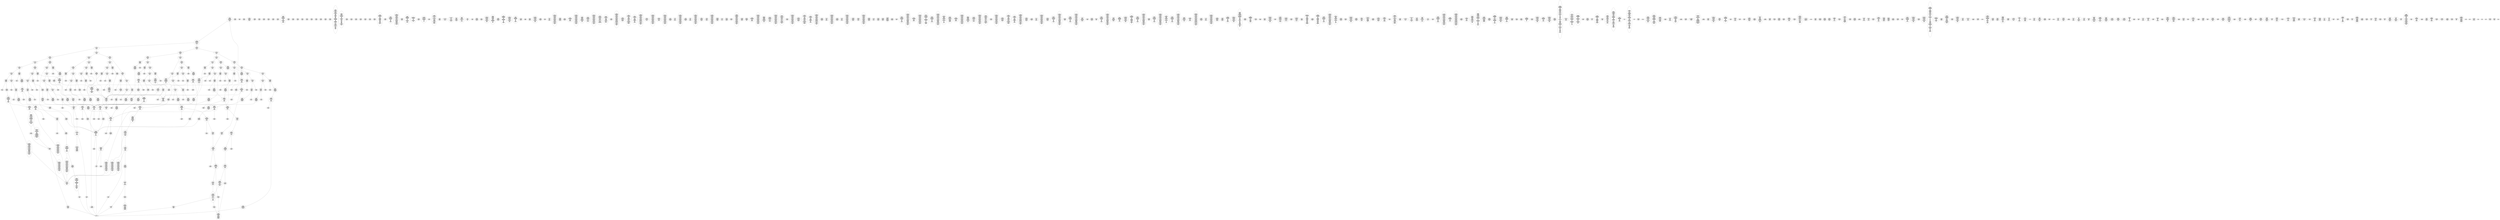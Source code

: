 /* Generated by GvGen v.1.0 (https://www.github.com/stricaud/gvgen) */

digraph G {
compound=true;
   node1 [label="[anywhere]"];
   node2 [label="# 0x0
PUSHX Data
PUSHX Data
MSTORE
PUSHX LogicData
CALLDATASIZE
LT
PUSHX Data
JUMPI
"];
   node3 [label="# 0xd
PUSHX Data
CALLDATALOAD
PUSHX BitData
SHR
PUSHX LogicData
GT
PUSHX Data
JUMPI
"];
   node4 [label="# 0x1e
PUSHX LogicData
GT
PUSHX Data
JUMPI
"];
   node5 [label="# 0x29
PUSHX LogicData
GT
PUSHX Data
JUMPI
"];
   node6 [label="# 0x34
PUSHX LogicData
GT
PUSHX Data
JUMPI
"];
   node7 [label="# 0x3f
PUSHX LogicData
EQ
PUSHX Data
JUMPI
"];
   node8 [label="# 0x4a
PUSHX LogicData
EQ
PUSHX Data
JUMPI
"];
   node9 [label="# 0x55
PUSHX LogicData
EQ
PUSHX Data
JUMPI
"];
   node10 [label="# 0x60
PUSHX Data
REVERT
"];
   node11 [label="# 0x64
JUMPDEST
PUSHX LogicData
EQ
PUSHX Data
JUMPI
"];
   node12 [label="# 0x70
PUSHX LogicData
EQ
PUSHX Data
JUMPI
"];
   node13 [label="# 0x7b
PUSHX LogicData
EQ
PUSHX Data
JUMPI
"];
   node14 [label="# 0x86
PUSHX Data
REVERT
"];
   node15 [label="# 0x8a
JUMPDEST
PUSHX LogicData
GT
PUSHX Data
JUMPI
"];
   node16 [label="# 0x96
PUSHX LogicData
EQ
PUSHX Data
JUMPI
"];
   node17 [label="# 0xa1
PUSHX LogicData
EQ
PUSHX Data
JUMPI
"];
   node18 [label="# 0xac
PUSHX LogicData
EQ
PUSHX Data
JUMPI
"];
   node19 [label="# 0xb7
PUSHX Data
REVERT
"];
   node20 [label="# 0xbb
JUMPDEST
PUSHX LogicData
EQ
PUSHX Data
JUMPI
"];
   node21 [label="# 0xc7
PUSHX LogicData
EQ
PUSHX Data
JUMPI
"];
   node22 [label="# 0xd2
PUSHX LogicData
EQ
PUSHX Data
JUMPI
"];
   node23 [label="# 0xdd
PUSHX Data
REVERT
"];
   node24 [label="# 0xe1
JUMPDEST
PUSHX LogicData
GT
PUSHX Data
JUMPI
"];
   node25 [label="# 0xed
PUSHX LogicData
GT
PUSHX Data
JUMPI
"];
   node26 [label="# 0xf8
PUSHX LogicData
EQ
PUSHX Data
JUMPI
"];
   node27 [label="# 0x103
PUSHX LogicData
EQ
PUSHX Data
JUMPI
"];
   node28 [label="# 0x10e
PUSHX LogicData
EQ
PUSHX Data
JUMPI
"];
   node29 [label="# 0x119
PUSHX Data
REVERT
"];
   node30 [label="# 0x11d
JUMPDEST
PUSHX LogicData
EQ
PUSHX Data
JUMPI
"];
   node31 [label="# 0x129
PUSHX LogicData
EQ
PUSHX Data
JUMPI
"];
   node32 [label="# 0x134
PUSHX LogicData
EQ
PUSHX Data
JUMPI
"];
   node33 [label="# 0x13f
PUSHX Data
REVERT
"];
   node34 [label="# 0x143
JUMPDEST
PUSHX LogicData
EQ
PUSHX Data
JUMPI
"];
   node35 [label="# 0x14f
PUSHX LogicData
EQ
PUSHX Data
JUMPI
"];
   node36 [label="# 0x15a
PUSHX LogicData
EQ
PUSHX Data
JUMPI
"];
   node37 [label="# 0x165
PUSHX LogicData
EQ
PUSHX Data
JUMPI
"];
   node38 [label="# 0x170
PUSHX LogicData
EQ
PUSHX Data
JUMPI
"];
   node39 [label="# 0x17b
PUSHX Data
REVERT
"];
   node40 [label="# 0x17f
JUMPDEST
PUSHX LogicData
GT
PUSHX Data
JUMPI
"];
   node41 [label="# 0x18b
PUSHX LogicData
GT
PUSHX Data
JUMPI
"];
   node42 [label="# 0x196
PUSHX LogicData
GT
PUSHX Data
JUMPI
"];
   node43 [label="# 0x1a1
PUSHX LogicData
EQ
PUSHX Data
JUMPI
"];
   node44 [label="# 0x1ac
PUSHX LogicData
EQ
PUSHX Data
JUMPI
"];
   node45 [label="# 0x1b7
PUSHX LogicData
EQ
PUSHX Data
JUMPI
"];
   node46 [label="# 0x1c2
PUSHX Data
REVERT
"];
   node47 [label="# 0x1c6
JUMPDEST
PUSHX LogicData
EQ
PUSHX Data
JUMPI
"];
   node48 [label="# 0x1d2
PUSHX LogicData
EQ
PUSHX Data
JUMPI
"];
   node49 [label="# 0x1dd
PUSHX LogicData
EQ
PUSHX Data
JUMPI
"];
   node50 [label="# 0x1e8
PUSHX Data
REVERT
"];
   node51 [label="# 0x1ec
JUMPDEST
PUSHX LogicData
GT
PUSHX Data
JUMPI
"];
   node52 [label="# 0x1f8
PUSHX LogicData
EQ
PUSHX Data
JUMPI
"];
   node53 [label="# 0x203
PUSHX LogicData
EQ
PUSHX Data
JUMPI
"];
   node54 [label="# 0x20e
PUSHX LogicData
EQ
PUSHX Data
JUMPI
"];
   node55 [label="# 0x219
PUSHX Data
REVERT
"];
   node56 [label="# 0x21d
JUMPDEST
PUSHX LogicData
EQ
PUSHX Data
JUMPI
"];
   node57 [label="# 0x229
PUSHX LogicData
EQ
PUSHX Data
JUMPI
"];
   node58 [label="# 0x234
PUSHX LogicData
EQ
PUSHX Data
JUMPI
"];
   node59 [label="# 0x23f
PUSHX Data
REVERT
"];
   node60 [label="# 0x243
JUMPDEST
PUSHX LogicData
GT
PUSHX Data
JUMPI
"];
   node61 [label="# 0x24f
PUSHX LogicData
GT
PUSHX Data
JUMPI
"];
   node62 [label="# 0x25a
PUSHX LogicData
EQ
PUSHX Data
JUMPI
"];
   node63 [label="# 0x265
PUSHX LogicData
EQ
PUSHX Data
JUMPI
"];
   node64 [label="# 0x270
PUSHX LogicData
EQ
PUSHX Data
JUMPI
"];
   node65 [label="# 0x27b
PUSHX Data
REVERT
"];
   node66 [label="# 0x27f
JUMPDEST
PUSHX LogicData
EQ
PUSHX Data
JUMPI
"];
   node67 [label="# 0x28b
PUSHX LogicData
EQ
PUSHX Data
JUMPI
"];
   node68 [label="# 0x296
PUSHX LogicData
EQ
PUSHX Data
JUMPI
"];
   node69 [label="# 0x2a1
PUSHX Data
REVERT
"];
   node70 [label="# 0x2a5
JUMPDEST
PUSHX LogicData
EQ
PUSHX Data
JUMPI
"];
   node71 [label="# 0x2b0
PUSHX LogicData
EQ
PUSHX Data
JUMPI
"];
   node72 [label="# 0x2bb
PUSHX LogicData
EQ
PUSHX Data
JUMPI
"];
   node73 [label="# 0x2c6
PUSHX LogicData
EQ
PUSHX Data
JUMPI
"];
   node74 [label="# 0x2d1
PUSHX LogicData
EQ
PUSHX Data
JUMPI
"];
   node75 [label="# 0x2dc
JUMPDEST
PUSHX Data
REVERT
"];
   node76 [label="# 0x2e1
JUMPDEST
CALLVALUE
ISZERO
PUSHX Data
JUMPI
"];
   node77 [label="# 0x2e9
PUSHX Data
REVERT
"];
   node78 [label="# 0x2ed
JUMPDEST
PUSHX Data
PUSHX Data
CALLDATASIZE
PUSHX Data
PUSHX Data
JUMP
"];
   node79 [label="# 0x2fc
JUMPDEST
PUSHX Data
JUMP
"];
   node80 [label="# 0x301
JUMPDEST
STOP
"];
   node81 [label="# 0x303
JUMPDEST
CALLVALUE
ISZERO
PUSHX Data
JUMPI
"];
   node82 [label="# 0x30b
PUSHX Data
REVERT
"];
   node83 [label="# 0x30f
JUMPDEST
PUSHX Data
PUSHX Data
CALLDATASIZE
PUSHX Data
PUSHX Data
JUMP
"];
   node84 [label="# 0x31e
JUMPDEST
PUSHX Data
JUMP
"];
   node85 [label="# 0x323
JUMPDEST
PUSHX MemData
MLOAD
ISZERO
ISZERO
MSTORE
PUSHX ArithData
ADD
"];
   node86 [label="# 0x32f
JUMPDEST
PUSHX MemData
MLOAD
SUB
RETURN
"];
   node87 [label="# 0x338
JUMPDEST
CALLVALUE
ISZERO
PUSHX Data
JUMPI
"];
   node88 [label="# 0x340
PUSHX Data
REVERT
"];
   node89 [label="# 0x344
JUMPDEST
PUSHX StorData
SLOAD
PUSHX Data
PUSHX BitData
PUSHX BitData
SHL
DIV
PUSHX BitData
AND
JUMP
"];
   node90 [label="# 0x359
JUMPDEST
CALLVALUE
ISZERO
PUSHX Data
JUMPI
"];
   node91 [label="# 0x361
PUSHX Data
REVERT
"];
   node92 [label="# 0x365
JUMPDEST
PUSHX Data
PUSHX Data
JUMP
"];
   node93 [label="# 0x36e
JUMPDEST
PUSHX MemData
MLOAD
PUSHX Data
PUSHX Data
JUMP
"];
   node94 [label="# 0x37b
JUMPDEST
CALLVALUE
ISZERO
PUSHX Data
JUMPI
"];
   node95 [label="# 0x383
PUSHX Data
REVERT
"];
   node96 [label="# 0x387
JUMPDEST
PUSHX Data
PUSHX Data
CALLDATASIZE
PUSHX Data
PUSHX Data
JUMP
"];
   node97 [label="# 0x396
JUMPDEST
PUSHX Data
JUMP
"];
   node98 [label="# 0x39b
JUMPDEST
PUSHX MemData
MLOAD
PUSHX ArithData
PUSHX BitData
PUSHX BitData
SHL
SUB
AND
MSTORE
PUSHX ArithData
ADD
PUSHX Data
JUMP
"];
   node99 [label="# 0x3b3
JUMPDEST
CALLVALUE
ISZERO
PUSHX Data
JUMPI
"];
   node100 [label="# 0x3bb
PUSHX Data
REVERT
"];
   node101 [label="# 0x3bf
JUMPDEST
PUSHX Data
PUSHX Data
CALLDATASIZE
PUSHX Data
PUSHX Data
JUMP
"];
   node102 [label="# 0x3ce
JUMPDEST
PUSHX Data
JUMP
"];
   node103 [label="# 0x3d3
JUMPDEST
CALLVALUE
ISZERO
PUSHX Data
JUMPI
"];
   node104 [label="# 0x3db
PUSHX Data
REVERT
"];
   node105 [label="# 0x3df
JUMPDEST
PUSHX StorData
SLOAD
PUSHX Data
PUSHX ArithData
PUSHX BitData
PUSHX BitData
SHL
SUB
AND
JUMP
"];
   node106 [label="# 0x3f3
JUMPDEST
CALLVALUE
ISZERO
PUSHX Data
JUMPI
"];
   node107 [label="# 0x3fb
PUSHX Data
REVERT
"];
   node108 [label="# 0x3ff
JUMPDEST
PUSHX StorData
SLOAD
PUSHX StorData
SLOAD
SUB
"];
   node109 [label="# 0x408
JUMPDEST
PUSHX MemData
MLOAD
MSTORE
PUSHX ArithData
ADD
PUSHX Data
JUMP
"];
   node110 [label="# 0x416
JUMPDEST
PUSHX Data
PUSHX Data
JUMP
"];
   node111 [label="# 0x41e
JUMPDEST
CALLVALUE
ISZERO
PUSHX Data
JUMPI
"];
   node112 [label="# 0x426
PUSHX Data
REVERT
"];
   node113 [label="# 0x42a
JUMPDEST
PUSHX Data
PUSHX Data
CALLDATASIZE
PUSHX Data
PUSHX Data
JUMP
"];
   node114 [label="# 0x439
JUMPDEST
PUSHX Data
JUMP
"];
   node115 [label="# 0x43e
JUMPDEST
PUSHX Data
PUSHX Data
CALLDATASIZE
PUSHX Data
PUSHX Data
JUMP
"];
   node116 [label="# 0x44c
JUMPDEST
PUSHX Data
JUMP
"];
   node117 [label="# 0x451
JUMPDEST
PUSHX Data
PUSHX Data
CALLDATASIZE
PUSHX Data
PUSHX Data
JUMP
"];
   node118 [label="# 0x45f
JUMPDEST
PUSHX Data
JUMP
"];
   node119 [label="# 0x464
JUMPDEST
CALLVALUE
ISZERO
PUSHX Data
JUMPI
"];
   node120 [label="# 0x46c
PUSHX Data
REVERT
"];
   node121 [label="# 0x470
JUMPDEST
PUSHX Data
PUSHX Data
CALLDATASIZE
PUSHX Data
PUSHX Data
JUMP
"];
   node122 [label="# 0x47f
JUMPDEST
PUSHX Data
JUMP
"];
   node123 [label="# 0x484
JUMPDEST
PUSHX Data
MLOAD
PUSHX ArithData
PUSHX BitData
PUSHX BitData
SHL
SUB
AND
MSTORE
PUSHX ArithData
ADD
MSTORE
ADD
PUSHX Data
JUMP
"];
   node124 [label="# 0x4a3
JUMPDEST
CALLVALUE
ISZERO
PUSHX Data
JUMPI
"];
   node125 [label="# 0x4ab
PUSHX Data
REVERT
"];
   node126 [label="# 0x4af
JUMPDEST
PUSHX Data
PUSHX Data
CALLDATASIZE
PUSHX Data
PUSHX Data
JUMP
"];
   node127 [label="# 0x4be
JUMPDEST
PUSHX Data
JUMP
"];
   node128 [label="# 0x4c3
JUMPDEST
CALLVALUE
ISZERO
PUSHX Data
JUMPI
"];
   node129 [label="# 0x4cb
PUSHX Data
REVERT
"];
   node130 [label="# 0x4cf
JUMPDEST
PUSHX Data
PUSHX Data
CALLDATASIZE
PUSHX Data
PUSHX Data
JUMP
"];
   node131 [label="# 0x4de
JUMPDEST
PUSHX Data
JUMP
"];
   node132 [label="# 0x4e3
JUMPDEST
CALLVALUE
ISZERO
PUSHX Data
JUMPI
"];
   node133 [label="# 0x4eb
PUSHX Data
REVERT
"];
   node134 [label="# 0x4ef
JUMPDEST
PUSHX Data
PUSHX Data
JUMP
"];
   node135 [label="# 0x4f9
JUMPDEST
CALLVALUE
ISZERO
PUSHX Data
JUMPI
"];
   node136 [label="# 0x501
PUSHX Data
REVERT
"];
   node137 [label="# 0x505
JUMPDEST
PUSHX Data
PUSHX Data
CALLDATASIZE
PUSHX Data
PUSHX Data
JUMP
"];
   node138 [label="# 0x514
JUMPDEST
PUSHX Data
JUMP
"];
   node139 [label="# 0x519
JUMPDEST
PUSHX Data
PUSHX Data
CALLDATASIZE
PUSHX Data
PUSHX Data
JUMP
"];
   node140 [label="# 0x527
JUMPDEST
PUSHX Data
JUMP
"];
   node141 [label="# 0x52c
JUMPDEST
CALLVALUE
ISZERO
PUSHX Data
JUMPI
"];
   node142 [label="# 0x534
PUSHX Data
REVERT
"];
   node143 [label="# 0x538
JUMPDEST
PUSHX Data
PUSHX Data
CALLDATASIZE
PUSHX Data
PUSHX Data
JUMP
"];
   node144 [label="# 0x547
JUMPDEST
PUSHX Data
JUMP
"];
   node145 [label="# 0x54c
JUMPDEST
CALLVALUE
ISZERO
PUSHX Data
JUMPI
"];
   node146 [label="# 0x554
PUSHX Data
REVERT
"];
   node147 [label="# 0x558
JUMPDEST
PUSHX Data
PUSHX Data
CALLDATASIZE
PUSHX Data
PUSHX Data
JUMP
"];
   node148 [label="# 0x567
JUMPDEST
PUSHX Data
JUMP
"];
   node149 [label="# 0x56c
JUMPDEST
CALLVALUE
ISZERO
PUSHX Data
JUMPI
"];
   node150 [label="# 0x574
PUSHX Data
REVERT
"];
   node151 [label="# 0x578
JUMPDEST
PUSHX Data
PUSHX Data
CALLDATASIZE
PUSHX Data
PUSHX Data
JUMP
"];
   node152 [label="# 0x587
JUMPDEST
PUSHX Data
JUMP
"];
   node153 [label="# 0x58c
JUMPDEST
CALLVALUE
ISZERO
PUSHX Data
JUMPI
"];
   node154 [label="# 0x594
PUSHX Data
REVERT
"];
   node155 [label="# 0x598
JUMPDEST
PUSHX StorData
SLOAD
PUSHX Data
PUSHX BitData
PUSHX BitData
SHL
DIV
PUSHX BitData
AND
JUMP
"];
   node156 [label="# 0x5ad
JUMPDEST
CALLVALUE
ISZERO
PUSHX Data
JUMPI
"];
   node157 [label="# 0x5b5
PUSHX Data
REVERT
"];
   node158 [label="# 0x5b9
JUMPDEST
PUSHX Data
PUSHX Data
CALLDATASIZE
PUSHX Data
PUSHX Data
JUMP
"];
   node159 [label="# 0x5c8
JUMPDEST
PUSHX Data
JUMP
"];
   node160 [label="# 0x5cd
JUMPDEST
CALLVALUE
ISZERO
PUSHX Data
JUMPI
"];
   node161 [label="# 0x5d5
PUSHX Data
REVERT
"];
   node162 [label="# 0x5d9
JUMPDEST
PUSHX Data
PUSHX Data
CALLDATASIZE
PUSHX Data
PUSHX Data
JUMP
"];
   node163 [label="# 0x5e8
JUMPDEST
PUSHX Data
JUMP
"];
   node164 [label="# 0x5ed
JUMPDEST
CALLVALUE
ISZERO
PUSHX Data
JUMPI
"];
   node165 [label="# 0x5f5
PUSHX Data
REVERT
"];
   node166 [label="# 0x5f9
JUMPDEST
PUSHX Data
PUSHX Data
JUMP
"];
   node167 [label="# 0x602
JUMPDEST
CALLVALUE
ISZERO
PUSHX Data
JUMPI
"];
   node168 [label="# 0x60a
PUSHX Data
REVERT
"];
   node169 [label="# 0x60e
JUMPDEST
PUSHX Data
PUSHX Data
CALLDATASIZE
PUSHX Data
PUSHX Data
JUMP
"];
   node170 [label="# 0x61d
JUMPDEST
PUSHX Data
JUMP
"];
   node171 [label="# 0x622
JUMPDEST
CALLVALUE
ISZERO
PUSHX Data
JUMPI
"];
   node172 [label="# 0x62a
PUSHX Data
REVERT
"];
   node173 [label="# 0x62e
JUMPDEST
PUSHX Data
PUSHX Data
CALLDATASIZE
PUSHX Data
PUSHX Data
JUMP
"];
   node174 [label="# 0x63d
JUMPDEST
PUSHX Data
MLOAD
PUSHX ArithData
ADD
MSTORE
PUSHX Data
MSTORE
PUSHX ArithData
ADD
MSTORE
ADD
MSTORE
MSTORE
PUSHX Data
MSTORE
SHA3
MLOAD
ADD
MSTORE
SLOAD
PUSHX ArithData
PUSHX BitData
PUSHX BitData
SHL
SUB
AND
MSTORE
PUSHX BitData
PUSHX BitData
SHL
DIV
PUSHX BitData
AND
ADD
MSTORE
PUSHX BitData
PUSHX BitData
SHL
DIV
PUSHX BitData
AND
ISZERO
ISZERO
ADD
MSTORE
JUMP
"];
   node175 [label="# 0x6a5
JUMPDEST
PUSHX Data
MLOAD
MLOAD
PUSHX ArithData
PUSHX BitData
PUSHX BitData
SHL
SUB
AND
MSTORE
PUSHX ArithData
ADD
MLOAD
PUSHX BitData
AND
ADD
MSTORE
ADD
MLOAD
ISZERO
ISZERO
ADD
MSTORE
PUSHX ArithData
ADD
PUSHX Data
JUMP
"];
   node176 [label="# 0x6dc
JUMPDEST
CALLVALUE
ISZERO
PUSHX Data
JUMPI
"];
   node177 [label="# 0x6e4
PUSHX Data
REVERT
"];
   node178 [label="# 0x6e8
JUMPDEST
PUSHX Data
PUSHX Data
CALLDATASIZE
PUSHX Data
PUSHX Data
JUMP
"];
   node179 [label="# 0x6f7
JUMPDEST
PUSHX Data
JUMP
"];
   node180 [label="# 0x6fc
JUMPDEST
CALLVALUE
ISZERO
PUSHX Data
JUMPI
"];
   node181 [label="# 0x704
PUSHX Data
REVERT
"];
   node182 [label="# 0x708
JUMPDEST
PUSHX StorData
SLOAD
PUSHX ArithData
PUSHX BitData
PUSHX BitData
SHL
SUB
AND
PUSHX Data
JUMP
"];
   node183 [label="# 0x71a
JUMPDEST
CALLVALUE
ISZERO
PUSHX Data
JUMPI
"];
   node184 [label="# 0x722
PUSHX Data
REVERT
"];
   node185 [label="# 0x726
JUMPDEST
PUSHX Data
PUSHX Data
JUMP
"];
   node186 [label="# 0x72f
JUMPDEST
CALLVALUE
ISZERO
PUSHX Data
JUMPI
"];
   node187 [label="# 0x737
PUSHX Data
REVERT
"];
   node188 [label="# 0x73b
JUMPDEST
PUSHX Data
PUSHX Data
CALLDATASIZE
PUSHX Data
PUSHX Data
JUMP
"];
   node189 [label="# 0x74a
JUMPDEST
PUSHX Data
JUMP
"];
   node190 [label="# 0x74f
JUMPDEST
CALLVALUE
ISZERO
PUSHX Data
JUMPI
"];
   node191 [label="# 0x757
PUSHX Data
REVERT
"];
   node192 [label="# 0x75b
JUMPDEST
PUSHX Data
PUSHX Data
CALLDATASIZE
PUSHX Data
PUSHX Data
JUMP
"];
   node193 [label="# 0x76a
JUMPDEST
PUSHX Data
JUMP
"];
   node194 [label="# 0x76f
JUMPDEST
CALLVALUE
ISZERO
PUSHX Data
JUMPI
"];
   node195 [label="# 0x777
PUSHX Data
REVERT
"];
   node196 [label="# 0x77b
JUMPDEST
PUSHX Data
PUSHX Data
JUMP
"];
   node197 [label="# 0x784
JUMPDEST
CALLVALUE
ISZERO
PUSHX Data
JUMPI
"];
   node198 [label="# 0x78c
PUSHX Data
REVERT
"];
   node199 [label="# 0x790
JUMPDEST
PUSHX Data
PUSHX Data
CALLDATASIZE
PUSHX Data
PUSHX Data
JUMP
"];
   node200 [label="# 0x79f
JUMPDEST
PUSHX Data
JUMP
"];
   node201 [label="# 0x7a4
JUMPDEST
CALLVALUE
ISZERO
PUSHX Data
JUMPI
"];
   node202 [label="# 0x7ac
PUSHX Data
REVERT
"];
   node203 [label="# 0x7b0
JUMPDEST
PUSHX Data
PUSHX StorData
SLOAD
JUMP
"];
   node204 [label="# 0x7ba
JUMPDEST
CALLVALUE
ISZERO
PUSHX Data
JUMPI
"];
   node205 [label="# 0x7c2
PUSHX Data
REVERT
"];
   node206 [label="# 0x7c6
JUMPDEST
PUSHX Data
PUSHX Data
CALLDATASIZE
PUSHX Data
PUSHX Data
JUMP
"];
   node207 [label="# 0x7d5
JUMPDEST
PUSHX Data
JUMP
"];
   node208 [label="# 0x7da
JUMPDEST
CALLVALUE
ISZERO
PUSHX Data
JUMPI
"];
   node209 [label="# 0x7e2
PUSHX Data
REVERT
"];
   node210 [label="# 0x7e6
JUMPDEST
PUSHX Data
PUSHX Data
CALLDATASIZE
PUSHX Data
PUSHX Data
JUMP
"];
   node211 [label="# 0x7f5
JUMPDEST
PUSHX Data
JUMP
"];
   node212 [label="# 0x7fa
JUMPDEST
CALLVALUE
ISZERO
PUSHX Data
JUMPI
"];
   node213 [label="# 0x802
PUSHX Data
REVERT
"];
   node214 [label="# 0x806
JUMPDEST
PUSHX Data
PUSHX Data
JUMP
"];
   node215 [label="# 0x810
JUMPDEST
CALLVALUE
ISZERO
PUSHX Data
JUMPI
"];
   node216 [label="# 0x818
PUSHX Data
REVERT
"];
   node217 [label="# 0x81c
JUMPDEST
PUSHX Data
PUSHX Data
CALLDATASIZE
PUSHX Data
PUSHX Data
JUMP
"];
   node218 [label="# 0x82b
JUMPDEST
PUSHX Data
JUMP
"];
   node219 [label="# 0x830
JUMPDEST
CALLVALUE
ISZERO
PUSHX Data
JUMPI
"];
   node220 [label="# 0x838
PUSHX Data
REVERT
"];
   node221 [label="# 0x83c
JUMPDEST
PUSHX StorData
SLOAD
PUSHX Data
PUSHX BitData
PUSHX BitData
SHL
DIV
PUSHX BitData
AND
JUMP
"];
   node222 [label="# 0x851
JUMPDEST
CALLVALUE
ISZERO
PUSHX Data
JUMPI
"];
   node223 [label="# 0x859
PUSHX Data
REVERT
"];
   node224 [label="# 0x85d
JUMPDEST
PUSHX Data
PUSHX Data
JUMP
"];
   node225 [label="# 0x866
JUMPDEST
CALLVALUE
ISZERO
PUSHX Data
JUMPI
"];
   node226 [label="# 0x86e
PUSHX Data
REVERT
"];
   node227 [label="# 0x872
JUMPDEST
PUSHX Data
PUSHX Data
JUMP
"];
   node228 [label="# 0x87b
JUMPDEST
CALLVALUE
ISZERO
PUSHX Data
JUMPI
"];
   node229 [label="# 0x883
PUSHX Data
REVERT
"];
   node230 [label="# 0x887
JUMPDEST
PUSHX Data
PUSHX Data
CALLDATASIZE
PUSHX Data
PUSHX Data
JUMP
"];
   node231 [label="# 0x896
JUMPDEST
PUSHX ArithData
PUSHX BitData
PUSHX BitData
SHL
SUB
AND
PUSHX Data
MSTORE
PUSHX Data
PUSHX Data
MSTORE
PUSHX Data
SHA3
AND
MSTORE
MSTORE
SHA3
SLOAD
PUSHX BitData
AND
JUMP
"];
   node232 [label="# 0x8c4
JUMPDEST
CALLVALUE
ISZERO
PUSHX Data
JUMPI
"];
   node233 [label="# 0x8cc
PUSHX Data
REVERT
"];
   node234 [label="# 0x8d0
JUMPDEST
PUSHX Data
PUSHX StorData
SLOAD
JUMP
"];
   node235 [label="# 0x8da
JUMPDEST
CALLVALUE
ISZERO
PUSHX Data
JUMPI
"];
   node236 [label="# 0x8e2
PUSHX Data
REVERT
"];
   node237 [label="# 0x8e6
JUMPDEST
PUSHX Data
PUSHX Data
CALLDATASIZE
PUSHX Data
PUSHX Data
JUMP
"];
   node238 [label="# 0x8f5
JUMPDEST
PUSHX Data
JUMP
"];
   node239 [label="# 0x8fa
JUMPDEST
CALLVALUE
ISZERO
PUSHX Data
JUMPI
"];
   node240 [label="# 0x902
PUSHX Data
REVERT
"];
   node241 [label="# 0x906
JUMPDEST
PUSHX Data
PUSHX StorData
SLOAD
JUMP
"];
   node242 [label="# 0x910
JUMPDEST
PUSHX StorData
SLOAD
PUSHX ArithData
PUSHX BitData
PUSHX BitData
SHL
SUB
AND
CALLER
EQ
PUSHX Data
JUMPI
"];
   node243 [label="# 0x923
PUSHX MemData
MLOAD
PUSHX BitData
PUSHX BitData
SHL
MSTORE
PUSHX Data
PUSHX ArithData
ADD
MSTORE
PUSHX ArithData
ADD
MSTORE
PUSHX MemData
MLOAD
PUSHX Data
PUSHX Data
CODECOPY
MLOAD
MSTORE
PUSHX ArithData
ADD
MSTORE
PUSHX ArithData
ADD
"];
   node244 [label="# 0x954
JUMPDEST
PUSHX MemData
MLOAD
SUB
REVERT
"];
   node245 [label="# 0x95d
JUMPDEST
PUSHX Data
SSTORE
JUMP
"];
   node246 [label="# 0x962
JUMPDEST
PUSHX Data
PUSHX ArithData
PUSHX BitData
PUSHX BitData
SHL
SUB
NOT
AND
PUSHX BitData
PUSHX BitData
SHL
EQ
PUSHX Data
JUMPI
"];
   node247 [label="# 0x97e
PUSHX ArithData
PUSHX BitData
PUSHX BitData
SHL
SUB
NOT
AND
PUSHX BitData
PUSHX BitData
SHL
EQ
"];
   node248 [label="# 0x993
JUMPDEST
PUSHX Data
JUMPI
"];
   node249 [label="# 0x999
PUSHX BitData
PUSHX BitData
SHL
PUSHX ArithData
PUSHX BitData
PUSHX BitData
SHL
SUB
NOT
AND
EQ
"];
   node250 [label="# 0x9ae
JUMPDEST
JUMP
"];
   node251 [label="# 0x9b4
JUMPDEST
PUSHX Data
PUSHX StorData
SLOAD
PUSHX Data
PUSHX Data
JUMP
"];
   node252 [label="# 0x9c3
JUMPDEST
PUSHX ArithData
ADD
PUSHX ArithData
DIV
MUL
PUSHX ArithData
ADD
PUSHX MemData
MLOAD
ADD
PUSHX Data
MSTORE
MSTORE
PUSHX ArithData
ADD
SLOAD
PUSHX Data
PUSHX Data
JUMP
"];
   node253 [label="# 0x9ef
JUMPDEST
ISZERO
PUSHX Data
JUMPI
"];
   node254 [label="# 0x9f6
PUSHX LogicData
LT
PUSHX Data
JUMPI
"];
   node255 [label="# 0x9fe
PUSHX ArithData
SLOAD
DIV
MUL
MSTORE
PUSHX ArithData
ADD
PUSHX Data
JUMP
"];
   node256 [label="# 0xa11
JUMPDEST
ADD
PUSHX Data
MSTORE
PUSHX Data
PUSHX Data
SHA3
"];
   node257 [label="# 0xa1f
JUMPDEST
SLOAD
MSTORE
PUSHX ArithData
ADD
PUSHX ArithData
ADD
GT
PUSHX Data
JUMPI
"];
   node258 [label="# 0xa33
SUB
PUSHX BitData
AND
ADD
"];
   node259 [label="# 0xa3c
JUMPDEST
JUMP
"];
   node260 [label="# 0xa46
JUMPDEST
PUSHX Data
PUSHX Data
PUSHX Data
JUMP
"];
   node261 [label="# 0xa51
JUMPDEST
PUSHX Data
JUMPI
"];
   node262 [label="# 0xa56
PUSHX MemData
MLOAD
PUSHX BitData
PUSHX BitData
SHL
MSTORE
PUSHX ArithData
ADD
PUSHX MemData
MLOAD
SUB
REVERT
"];
   node263 [label="# 0xa6e
JUMPDEST
PUSHX Data
MSTORE
PUSHX Data
PUSHX Data
MSTORE
PUSHX Data
SHA3
SLOAD
PUSHX ArithData
PUSHX BitData
PUSHX BitData
SHL
SUB
AND
JUMP
"];
   node264 [label="# 0xa8a
JUMPDEST
PUSHX Data
PUSHX Data
PUSHX Data
JUMP
"];
   node265 [label="# 0xa95
JUMPDEST
PUSHX ArithData
PUSHX BitData
PUSHX BitData
SHL
SUB
AND
PUSHX ArithData
PUSHX BitData
PUSHX BitData
SHL
SUB
AND
EQ
ISZERO
PUSHX Data
JUMPI
"];
   node266 [label="# 0xab2
PUSHX MemData
MLOAD
PUSHX BitData
PUSHX BitData
SHL
MSTORE
PUSHX ArithData
ADD
PUSHX MemData
MLOAD
SUB
REVERT
"];
   node267 [label="# 0xaca
JUMPDEST
CALLER
PUSHX ArithData
PUSHX BitData
PUSHX BitData
SHL
SUB
AND
EQ
ISZERO
PUSHX Data
JUMPI
"];
   node268 [label="# 0xade
PUSHX Data
CALLER
PUSHX Data
JUMP
"];
   node269 [label="# 0xae8
JUMPDEST
ISZERO
"];
   node270 [label="# 0xaea
JUMPDEST
ISZERO
PUSHX Data
JUMPI
"];
   node271 [label="# 0xaf0
PUSHX MemData
MLOAD
PUSHX BitData
PUSHX BitData
SHL
MSTORE
PUSHX ArithData
ADD
PUSHX MemData
MLOAD
SUB
REVERT
"];
   node272 [label="# 0xb08
JUMPDEST
PUSHX Data
PUSHX Data
JUMP
"];
   node273 [label="# 0xb13
JUMPDEST
JUMP
"];
   node274 [label="# 0xb18
JUMPDEST
PUSHX LogicData
PUSHX StorData
SLOAD
EQ
ISZERO
PUSHX Data
JUMPI
"];
   node275 [label="# 0xb24
PUSHX MemData
MLOAD
PUSHX BitData
PUSHX BitData
SHL
MSTORE
PUSHX Data
PUSHX ArithData
ADD
MSTORE
PUSHX Data
PUSHX ArithData
ADD
MSTORE
PUSHX Data
PUSHX ArithData
ADD
MSTORE
PUSHX ArithData
ADD
PUSHX Data
JUMP
"];
   node276 [label="# 0xb6b
JUMPDEST
PUSHX Data
PUSHX Data
SSTORE
PUSHX Data
PUSHX Data
PUSHX StorData
SLOAD
PUSHX StorData
SLOAD
SUB
JUMP
"];
   node277 [label="# 0xb7f
JUMPDEST
PUSHX StorData
SLOAD
PUSHX BitData
PUSHX BitData
SHL
DIV
PUSHX BitData
AND
PUSHX Data
JUMPI
"];
   node278 [label="# 0xb94
PUSHX MemData
MLOAD
PUSHX BitData
PUSHX BitData
SHL
MSTORE
PUSHX Data
PUSHX ArithData
ADD
MSTORE
PUSHX Data
PUSHX ArithData
ADD
MSTORE
PUSHX Data
PUSHX ArithData
ADD
MSTORE
PUSHX ArithData
ADD
PUSHX Data
JUMP
"];
   node279 [label="# 0xbdb
JUMPDEST
PUSHX StorData
SLOAD
CALLVALUE
LT
ISZERO
PUSHX Data
JUMPI
"];
   node280 [label="# 0xbe6
PUSHX MemData
MLOAD
PUSHX BitData
PUSHX BitData
SHL
MSTORE
PUSHX Data
PUSHX ArithData
ADD
MSTORE
PUSHX Data
PUSHX ArithData
ADD
MSTORE
PUSHX Data
PUSHX ArithData
ADD
MSTORE
PUSHX ArithData
ADD
PUSHX Data
JUMP
"];
   node281 [label="# 0xc2d
JUMPDEST
PUSHX Data
PUSHX Data
PUSHX Data
PUSHX Data
JUMP
"];
   node282 [label="# 0xc3b
JUMPDEST
GT
ISZERO
PUSHX Data
JUMPI
"];
   node283 [label="# 0xc42
PUSHX MemData
MLOAD
PUSHX BitData
PUSHX BitData
SHL
MSTORE
PUSHX Data
PUSHX ArithData
ADD
MSTORE
PUSHX Data
PUSHX ArithData
ADD
MSTORE
PUSHX Data
PUSHX ArithData
ADD
MSTORE
PUSHX ArithData
ADD
PUSHX Data
JUMP
"];
   node284 [label="# 0xc89
JUMPDEST
PUSHX Data
CALLER
PUSHX Data
PUSHX Data
JUMP
"];
   node285 [label="# 0xc94
JUMPDEST
PUSHX Data
PUSHX Data
SSTORE
JUMP
"];
   node286 [label="# 0xc9c
JUMPDEST
PUSHX Data
PUSHX Data
JUMP
"];
   node287 [label="# 0xca7
JUMPDEST
PUSHX LogicData
PUSHX StorData
SLOAD
EQ
ISZERO
PUSHX Data
JUMPI
"];
   node288 [label="# 0xcb3
PUSHX MemData
MLOAD
PUSHX BitData
PUSHX BitData
SHL
MSTORE
PUSHX Data
PUSHX ArithData
ADD
MSTORE
PUSHX Data
PUSHX ArithData
ADD
MSTORE
PUSHX Data
PUSHX ArithData
ADD
MSTORE
PUSHX ArithData
ADD
PUSHX Data
JUMP
"];
   node289 [label="# 0xcfa
JUMPDEST
PUSHX Data
PUSHX Data
SSTORE
PUSHX Data
PUSHX Data
PUSHX StorData
SLOAD
PUSHX StorData
SLOAD
SUB
JUMP
"];
   node290 [label="# 0xd0e
JUMPDEST
PUSHX StorData
SLOAD
PUSHX BitData
PUSHX BitData
SHL
DIV
PUSHX BitData
AND
PUSHX Data
JUMPI
"];
   node291 [label="# 0xd23
PUSHX MemData
MLOAD
PUSHX BitData
PUSHX BitData
SHL
MSTORE
PUSHX Data
PUSHX ArithData
ADD
MSTORE
PUSHX Data
PUSHX ArithData
ADD
MSTORE
PUSHX Data
PUSHX ArithData
ADD
MSTORE
PUSHX ArithData
ADD
PUSHX Data
JUMP
"];
   node292 [label="# 0xd6a
JUMPDEST
PUSHX StorData
SLOAD
PUSHX MemData
MLOAD
PUSHX BitData
NOT
CALLER
PUSHX BitData
SHL
AND
PUSHX ArithData
ADD
MSTORE
PUSHX Data
PUSHX ArithData
ADD
"];
   node293 [label="# 0xd92
JUMPDEST
PUSHX MemData
MLOAD
PUSHX ArithData
SUB
SUB
MSTORE
PUSHX Data
MSTORE
MLOAD
PUSHX ArithData
ADD
SHA3
PUSHX Data
JUMP
"];
   node294 [label="# 0xdad
JUMPDEST
PUSHX Data
JUMPI
"];
   node295 [label="# 0xdb2
PUSHX MemData
MLOAD
PUSHX BitData
PUSHX BitData
SHL
MSTORE
PUSHX Data
PUSHX ArithData
ADD
MSTORE
PUSHX Data
PUSHX ArithData
ADD
MSTORE
PUSHX Data
PUSHX ArithData
ADD
MSTORE
PUSHX BitData
PUSHX BitData
SHL
PUSHX ArithData
ADD
MSTORE
PUSHX ArithData
ADD
PUSHX Data
JUMP
"];
   node296 [label="# 0xe05
JUMPDEST
PUSHX MemData
MLOAD
PUSHX ArithData
ADD
PUSHX Data
PUSHX Data
JUMP
"];
   node297 [label="# 0xe16
JUMPDEST
PUSHX MemData
MLOAD
PUSHX ArithData
SUB
SUB
MSTORE
PUSHX Data
MSTORE
MLOAD
PUSHX ArithData
ADD
SHA3
PUSHX Data
PUSHX MemData
MLOAD
PUSHX ArithData
ADD
PUSHX Data
PUSHX Data
JUMP
"];
   node298 [label="# 0xe3e
JUMPDEST
PUSHX MemData
MLOAD
PUSHX ArithData
SUB
SUB
MSTORE
PUSHX Data
MSTORE
MLOAD
PUSHX ArithData
ADD
SHA3
EQ
PUSHX Data
JUMPI
"];
   node299 [label="# 0xe5a
PUSHX MemData
MLOAD
PUSHX BitData
PUSHX BitData
SHL
MSTORE
PUSHX Data
PUSHX ArithData
ADD
MSTORE
PUSHX Data
PUSHX ArithData
ADD
MSTORE
PUSHX BitData
PUSHX BitData
SHL
PUSHX ArithData
ADD
MSTORE
PUSHX ArithData
ADD
PUSHX Data
JUMP
"];
   node300 [label="# 0xe8d
JUMPDEST
PUSHX LogicData
GT
PUSHX Data
JUMPI
"];
   node301 [label="# 0xe96
PUSHX MemData
MLOAD
PUSHX BitData
PUSHX BitData
SHL
MSTORE
PUSHX Data
PUSHX ArithData
ADD
MSTORE
PUSHX Data
PUSHX ArithData
ADD
MSTORE
PUSHX Data
PUSHX ArithData
ADD
MSTORE
PUSHX ArithData
ADD
PUSHX Data
JUMP
"];
   node302 [label="# 0xedd
JUMPDEST
PUSHX LogicData
GT
ISZERO
PUSHX Data
JUMPI
"];
   node303 [label="# 0xee7
PUSHX MemData
MLOAD
PUSHX BitData
PUSHX BitData
SHL
MSTORE
PUSHX Data
PUSHX ArithData
ADD
MSTORE
PUSHX Data
PUSHX ArithData
ADD
MSTORE
PUSHX Data
PUSHX ArithData
ADD
MSTORE
PUSHX ArithData
ADD
PUSHX Data
JUMP
"];
   node304 [label="# 0xf2e
JUMPDEST
PUSHX Data
PUSHX Data
PUSHX Data
JUMP
"];
   node305 [label="# 0xf3b
JUMPDEST
GT
ISZERO
PUSHX Data
JUMPI
"];
   node306 [label="# 0xf42
PUSHX MemData
MLOAD
PUSHX BitData
PUSHX BitData
SHL
MSTORE
PUSHX Data
PUSHX ArithData
ADD
MSTORE
PUSHX Data
PUSHX ArithData
ADD
MSTORE
PUSHX Data
PUSHX ArithData
ADD
MSTORE
PUSHX ArithData
ADD
PUSHX Data
JUMP
"];
   node307 [label="# 0xf89
JUMPDEST
PUSHX Data
PUSHX Data
PUSHX Data
JUMP
"];
   node308 [label="# 0xf96
JUMPDEST
GT
ISZERO
PUSHX Data
JUMPI
"];
   node309 [label="# 0xf9d
PUSHX MemData
MLOAD
PUSHX BitData
PUSHX BitData
SHL
MSTORE
PUSHX Data
PUSHX ArithData
ADD
MSTORE
PUSHX Data
PUSHX ArithData
ADD
MSTORE
PUSHX Data
PUSHX ArithData
ADD
MSTORE
PUSHX ArithData
ADD
PUSHX Data
JUMP
"];
   node310 [label="# 0xfe4
JUMPDEST
PUSHX StorData
SLOAD
PUSHX Data
PUSHX Data
JUMP
"];
   node311 [label="# 0xff2
JUMPDEST
CALLVALUE
EQ
PUSHX Data
JUMPI
"];
   node312 [label="# 0xff9
PUSHX MemData
MLOAD
PUSHX BitData
PUSHX BitData
SHL
MSTORE
PUSHX Data
PUSHX ArithData
ADD
MSTORE
PUSHX Data
PUSHX ArithData
ADD
MSTORE
PUSHX Data
PUSHX ArithData
ADD
MSTORE
PUSHX ArithData
ADD
PUSHX Data
JUMP
"];
   node313 [label="# 0x1040
JUMPDEST
PUSHX Data
PUSHX Data
CALLER
PUSHX Data
JUMP
"];
   node314 [label="# 0x104b
JUMPDEST
LT
PUSHX Data
JUMPI
"];
   node315 [label="# 0x1051
PUSHX Data
CALLER
PUSHX Data
PUSHX Data
JUMP
"];
   node316 [label="# 0x105b
JUMPDEST
PUSHX Data
JUMP
"];
   node317 [label="# 0x1060
JUMPDEST
PUSHX MemData
MLOAD
PUSHX BitData
PUSHX BitData
SHL
MSTORE
PUSHX Data
PUSHX ArithData
ADD
MSTORE
PUSHX Data
PUSHX ArithData
ADD
MSTORE
PUSHX Data
PUSHX ArithData
ADD
MSTORE
PUSHX ArithData
ADD
PUSHX Data
JUMP
"];
   node318 [label="# 0x10a8
JUMPDEST
PUSHX Data
CALLER
PUSHX Data
JUMP
"];
   node319 [label="# 0x10b2
JUMPDEST
PUSHX Data
PUSHX Data
SSTORE
JUMP
"];
   node320 [label="# 0x10bd
JUMPDEST
PUSHX LogicData
PUSHX StorData
SLOAD
EQ
ISZERO
PUSHX Data
JUMPI
"];
   node321 [label="# 0x10c9
PUSHX MemData
MLOAD
PUSHX BitData
PUSHX BitData
SHL
MSTORE
PUSHX Data
PUSHX ArithData
ADD
MSTORE
PUSHX Data
PUSHX ArithData
ADD
MSTORE
PUSHX Data
PUSHX ArithData
ADD
MSTORE
PUSHX ArithData
ADD
PUSHX Data
JUMP
"];
   node322 [label="# 0x1110
JUMPDEST
PUSHX Data
PUSHX Data
SSTORE
PUSHX Data
PUSHX Data
PUSHX Data
PUSHX StorData
SLOAD
PUSHX StorData
SLOAD
SUB
JUMP
"];
   node323 [label="# 0x1126
JUMPDEST
PUSHX StorData
SLOAD
PUSHX BitData
PUSHX BitData
SHL
DIV
PUSHX BitData
AND
PUSHX Data
JUMPI
"];
   node324 [label="# 0x113b
PUSHX MemData
MLOAD
PUSHX BitData
PUSHX BitData
SHL
MSTORE
PUSHX Data
PUSHX ArithData
ADD
MSTORE
PUSHX Data
PUSHX ArithData
ADD
MSTORE
PUSHX Data
PUSHX ArithData
ADD
MSTORE
PUSHX ArithData
ADD
PUSHX Data
JUMP
"];
   node325 [label="# 0x1182
JUMPDEST
PUSHX StorData
SLOAD
PUSHX MemData
MLOAD
PUSHX BitData
NOT
CALLER
PUSHX BitData
SHL
AND
PUSHX ArithData
ADD
MSTORE
PUSHX Data
PUSHX ArithData
ADD
PUSHX Data
JUMP
"];
   node326 [label="# 0x11ae
JUMPDEST
PUSHX Data
JUMPI
"];
   node327 [label="# 0x11b3
PUSHX MemData
MLOAD
PUSHX BitData
PUSHX BitData
SHL
MSTORE
PUSHX Data
PUSHX ArithData
ADD
MSTORE
PUSHX Data
PUSHX ArithData
ADD
MSTORE
PUSHX Data
PUSHX ArithData
ADD
MSTORE
PUSHX ArithData
ADD
PUSHX Data
JUMP
"];
   node328 [label="# 0x11fa
JUMPDEST
PUSHX MemData
MLOAD
PUSHX ArithData
ADD
PUSHX Data
PUSHX Data
JUMP
"];
   node329 [label="# 0x120b
JUMPDEST
PUSHX MemData
MLOAD
PUSHX ArithData
SUB
SUB
MSTORE
PUSHX Data
MSTORE
MLOAD
PUSHX ArithData
ADD
SHA3
PUSHX Data
PUSHX MemData
MLOAD
PUSHX ArithData
ADD
PUSHX Data
PUSHX Data
JUMP
"];
   node330 [label="# 0x1233
JUMPDEST
PUSHX MemData
MLOAD
PUSHX ArithData
SUB
SUB
MSTORE
PUSHX Data
MSTORE
MLOAD
PUSHX ArithData
ADD
SHA3
EQ
PUSHX Data
JUMPI
"];
   node331 [label="# 0x124f
PUSHX MemData
MLOAD
PUSHX BitData
PUSHX BitData
SHL
MSTORE
PUSHX Data
PUSHX ArithData
ADD
MSTORE
PUSHX Data
PUSHX ArithData
ADD
MSTORE
PUSHX BitData
PUSHX BitData
SHL
PUSHX ArithData
ADD
MSTORE
PUSHX ArithData
ADD
PUSHX Data
JUMP
"];
   node332 [label="# 0x1282
JUMPDEST
PUSHX Data
PUSHX Data
PUSHX Data
JUMP
"];
   node333 [label="# 0x128f
JUMPDEST
GT
ISZERO
PUSHX Data
JUMPI
"];
   node334 [label="# 0x1296
PUSHX MemData
MLOAD
PUSHX BitData
PUSHX BitData
SHL
MSTORE
PUSHX Data
PUSHX ArithData
ADD
MSTORE
PUSHX Data
PUSHX ArithData
ADD
MSTORE
PUSHX Data
PUSHX ArithData
ADD
MSTORE
PUSHX ArithData
ADD
PUSHX Data
JUMP
"];
   node335 [label="# 0x12dd
JUMPDEST
PUSHX Data
PUSHX Data
PUSHX Data
JUMP
"];
   node336 [label="# 0x12ea
JUMPDEST
GT
ISZERO
PUSHX Data
JUMPI
"];
   node337 [label="# 0x12f1
PUSHX MemData
MLOAD
PUSHX BitData
PUSHX BitData
SHL
MSTORE
PUSHX Data
PUSHX ArithData
ADD
MSTORE
PUSHX Data
PUSHX ArithData
ADD
MSTORE
PUSHX Data
PUSHX ArithData
ADD
MSTORE
PUSHX ArithData
ADD
PUSHX Data
JUMP
"];
   node338 [label="# 0x1338
JUMPDEST
PUSHX StorData
SLOAD
PUSHX Data
PUSHX Data
JUMP
"];
   node339 [label="# 0x1346
JUMPDEST
CALLVALUE
EQ
PUSHX Data
JUMPI
"];
   node340 [label="# 0x134d
PUSHX MemData
MLOAD
PUSHX BitData
PUSHX BitData
SHL
MSTORE
PUSHX Data
PUSHX ArithData
ADD
MSTORE
PUSHX Data
PUSHX ArithData
ADD
MSTORE
PUSHX Data
PUSHX ArithData
ADD
MSTORE
PUSHX ArithData
ADD
PUSHX Data
JUMP
"];
   node341 [label="# 0x1394
JUMPDEST
PUSHX Data
PUSHX Data
CALLER
PUSHX Data
JUMP
"];
   node342 [label="# 0x139f
JUMPDEST
LT
PUSHX Data
JUMPI
"];
   node343 [label="# 0x13a5
PUSHX Data
CALLER
PUSHX Data
PUSHX Data
JUMP
"];
   node344 [label="# 0x13af
JUMPDEST
PUSHX Data
CALLER
PUSHX Data
JUMP
"];
   node345 [label="# 0x13b9
JUMPDEST
PUSHX Data
ADDRESS
PUSHX Data
PUSHX Data
PUSHX Data
PUSHX Data
JUMP
"];
   node346 [label="# 0x13cc
JUMPDEST
PUSHX Data
PUSHX Data
JUMP
"];
   node347 [label="# 0x13d6
JUMPDEST
JUMP
"];
   node348 [label="# 0x13e1
JUMPDEST
PUSHX StorData
SLOAD
PUSHX ArithData
PUSHX BitData
PUSHX BitData
SHL
SUB
AND
CALLER
EQ
PUSHX Data
JUMPI
"];
   node349 [label="# 0x13f4
PUSHX MemData
MLOAD
PUSHX BitData
PUSHX BitData
SHL
MSTORE
PUSHX Data
PUSHX ArithData
ADD
MSTORE
PUSHX ArithData
ADD
MSTORE
PUSHX MemData
MLOAD
PUSHX Data
PUSHX Data
CODECOPY
MLOAD
MSTORE
PUSHX ArithData
ADD
MSTORE
PUSHX ArithData
ADD
PUSHX Data
JUMP
"];
   node350 [label="# 0x1429
JUMPDEST
PUSHX LogicData
PUSHX StorData
SLOAD
EQ
ISZERO
PUSHX Data
JUMPI
"];
   node351 [label="# 0x1435
PUSHX MemData
MLOAD
PUSHX BitData
PUSHX BitData
SHL
MSTORE
PUSHX Data
PUSHX ArithData
ADD
MSTORE
PUSHX Data
PUSHX ArithData
ADD
MSTORE
PUSHX Data
PUSHX ArithData
ADD
MSTORE
PUSHX ArithData
ADD
PUSHX Data
JUMP
"];
   node352 [label="# 0x147c
JUMPDEST
PUSHX StorData
SLOAD
PUSHX ArithData
PUSHX BitData
PUSHX BitData
SHL
SUB
NOT
AND
PUSHX ArithData
PUSHX BitData
PUSHX BitData
SHL
SUB
AND
OR
SSTORE
PUSHX Data
PUSHX Data
SSTORE
JUMP
"];
   node353 [label="# 0x14a3
JUMPDEST
PUSHX StorData
SLOAD
PUSHX ArithData
PUSHX BitData
PUSHX BitData
SHL
SUB
AND
CALLER
EQ
PUSHX Data
JUMPI
"];
   node354 [label="# 0x14b6
PUSHX MemData
MLOAD
PUSHX BitData
PUSHX BitData
SHL
MSTORE
PUSHX Data
PUSHX ArithData
ADD
MSTORE
PUSHX ArithData
ADD
MSTORE
PUSHX MemData
MLOAD
PUSHX Data
PUSHX Data
CODECOPY
MLOAD
MSTORE
PUSHX ArithData
ADD
MSTORE
PUSHX ArithData
ADD
PUSHX Data
JUMP
"];
   node355 [label="# 0x14eb
JUMPDEST
PUSHX StorData
SLOAD
ISZERO
ISZERO
PUSHX BitData
PUSHX BitData
SHL
MUL
PUSHX BitData
PUSHX BitData
SHL
NOT
AND
OR
SSTORE
JUMP
"];
   node356 [label="# 0x1509
JUMPDEST
PUSHX Data
PUSHX MemData
MLOAD
PUSHX ArithData
ADD
PUSHX Data
MSTORE
PUSHX Data
MSTORE
PUSHX Data
JUMP
"];
   node357 [label="# 0x1524
JUMPDEST
PUSHX LogicData
PUSHX StorData
SLOAD
EQ
ISZERO
PUSHX Data
JUMPI
"];
   node358 [label="# 0x1530
PUSHX MemData
MLOAD
PUSHX BitData
PUSHX BitData
SHL
MSTORE
PUSHX Data
PUSHX ArithData
ADD
MSTORE
PUSHX Data
PUSHX ArithData
ADD
MSTORE
PUSHX Data
PUSHX ArithData
ADD
MSTORE
PUSHX ArithData
ADD
PUSHX Data
JUMP
"];
   node359 [label="# 0x1577
JUMPDEST
PUSHX Data
PUSHX Data
SSTORE
PUSHX Data
PUSHX Data
PUSHX Data
PUSHX StorData
SLOAD
PUSHX StorData
SLOAD
SUB
JUMP
"];
   node360 [label="# 0x158d
JUMPDEST
PUSHX StorData
SLOAD
PUSHX BitData
PUSHX BitData
SHL
DIV
PUSHX BitData
AND
PUSHX Data
JUMPI
"];
   node361 [label="# 0x15a2
PUSHX MemData
MLOAD
PUSHX BitData
PUSHX BitData
SHL
MSTORE
PUSHX Data
PUSHX ArithData
ADD
MSTORE
PUSHX Data
PUSHX ArithData
ADD
MSTORE
PUSHX Data
PUSHX ArithData
ADD
MSTORE
PUSHX ArithData
ADD
PUSHX Data
JUMP
"];
   node362 [label="# 0x15e9
JUMPDEST
PUSHX StorData
SLOAD
PUSHX MemData
MLOAD
PUSHX BitData
NOT
CALLER
PUSHX BitData
SHL
AND
PUSHX ArithData
ADD
MSTORE
PUSHX Data
PUSHX ArithData
ADD
PUSHX Data
JUMP
"];
   node363 [label="# 0x1615
JUMPDEST
PUSHX Data
JUMPI
"];
   node364 [label="# 0x161a
PUSHX MemData
MLOAD
PUSHX BitData
PUSHX BitData
SHL
MSTORE
PUSHX Data
PUSHX ArithData
ADD
MSTORE
PUSHX Data
PUSHX ArithData
ADD
MSTORE
PUSHX Data
PUSHX ArithData
ADD
MSTORE
PUSHX ArithData
ADD
PUSHX Data
JUMP
"];
   node365 [label="# 0x1661
JUMPDEST
PUSHX MemData
MLOAD
PUSHX ArithData
ADD
PUSHX Data
PUSHX Data
JUMP
"];
   node366 [label="# 0x1672
JUMPDEST
PUSHX MemData
MLOAD
PUSHX ArithData
SUB
SUB
MSTORE
PUSHX Data
MSTORE
MLOAD
PUSHX ArithData
ADD
SHA3
PUSHX Data
PUSHX MemData
MLOAD
PUSHX ArithData
ADD
PUSHX Data
PUSHX Data
JUMP
"];
   node367 [label="# 0x169a
JUMPDEST
PUSHX MemData
MLOAD
PUSHX ArithData
SUB
SUB
MSTORE
PUSHX Data
MSTORE
MLOAD
PUSHX ArithData
ADD
SHA3
EQ
PUSHX Data
JUMPI
"];
   node368 [label="# 0x16b6
PUSHX MemData
MLOAD
PUSHX BitData
PUSHX BitData
SHL
MSTORE
PUSHX Data
PUSHX ArithData
ADD
MSTORE
PUSHX Data
PUSHX ArithData
ADD
MSTORE
PUSHX BitData
PUSHX BitData
SHL
PUSHX ArithData
ADD
MSTORE
PUSHX ArithData
ADD
PUSHX Data
JUMP
"];
   node369 [label="# 0x16e9
JUMPDEST
PUSHX StorData
SLOAD
PUSHX Data
PUSHX Data
PUSHX Data
JUMP
"];
   node370 [label="# 0x16f8
JUMPDEST
PUSHX Data
PUSHX Data
JUMP
"];
   node371 [label="# 0x1702
JUMPDEST
GT
ISZERO
PUSHX Data
JUMPI
"];
   node372 [label="# 0x1709
PUSHX MemData
MLOAD
PUSHX BitData
PUSHX BitData
SHL
MSTORE
PUSHX Data
PUSHX ArithData
ADD
MSTORE
PUSHX Data
PUSHX ArithData
ADD
MSTORE
PUSHX Data
PUSHX ArithData
ADD
MSTORE
PUSHX ArithData
ADD
PUSHX Data
JUMP
"];
   node373 [label="# 0x1750
JUMPDEST
PUSHX StorData
SLOAD
PUSHX Data
PUSHX Data
JUMP
"];
   node374 [label="# 0x175e
JUMPDEST
PUSHX StorData
SLOAD
PUSHX ArithData
PUSHX BitData
PUSHX BitData
SHL
SUB
AND
CALLER
EQ
PUSHX Data
JUMPI
"];
   node375 [label="# 0x1771
PUSHX MemData
MLOAD
PUSHX BitData
PUSHX BitData
SHL
MSTORE
PUSHX Data
PUSHX ArithData
ADD
MSTORE
PUSHX ArithData
ADD
MSTORE
PUSHX MemData
MLOAD
PUSHX Data
PUSHX Data
CODECOPY
MLOAD
MSTORE
PUSHX ArithData
ADD
MSTORE
PUSHX ArithData
ADD
PUSHX Data
JUMP
"];
   node376 [label="# 0x17a6
JUMPDEST
PUSHX Data
SSTORE
JUMP
"];
   node377 [label="# 0x17ab
JUMPDEST
PUSHX StorData
SLOAD
PUSHX ArithData
PUSHX BitData
PUSHX BitData
SHL
SUB
AND
CALLER
EQ
PUSHX Data
JUMPI
"];
   node378 [label="# 0x17be
PUSHX MemData
MLOAD
PUSHX BitData
PUSHX BitData
SHL
MSTORE
PUSHX Data
PUSHX ArithData
ADD
MSTORE
PUSHX ArithData
ADD
MSTORE
PUSHX MemData
MLOAD
PUSHX Data
PUSHX Data
CODECOPY
MLOAD
MSTORE
PUSHX ArithData
ADD
MSTORE
PUSHX ArithData
ADD
PUSHX Data
JUMP
"];
   node379 [label="# 0x17f3
JUMPDEST
MLOAD
PUSHX Data
PUSHX Data
PUSHX ArithData
ADD
PUSHX Data
JUMP
"];
   node380 [label="# 0x1806
JUMPDEST
JUMP
"];
   node381 [label="# 0x180a
JUMPDEST
PUSHX Data
PUSHX Data
PUSHX Data
JUMP
"];
   node382 [label="# 0x1815
JUMPDEST
MLOAD
JUMP
"];
   node383 [label="# 0x181c
JUMPDEST
PUSHX StorData
SLOAD
PUSHX ArithData
PUSHX BitData
PUSHX BitData
SHL
SUB
AND
CALLER
EQ
PUSHX Data
JUMPI
"];
   node384 [label="# 0x182f
PUSHX MemData
MLOAD
PUSHX BitData
PUSHX BitData
SHL
MSTORE
PUSHX Data
PUSHX ArithData
ADD
MSTORE
PUSHX ArithData
ADD
MSTORE
PUSHX MemData
MLOAD
PUSHX Data
PUSHX Data
CODECOPY
MLOAD
MSTORE
PUSHX ArithData
ADD
MSTORE
PUSHX ArithData
ADD
PUSHX Data
JUMP
"];
   node385 [label="# 0x1864
JUMPDEST
MLOAD
PUSHX Data
PUSHX Data
PUSHX ArithData
ADD
PUSHX Data
JUMP
"];
   node386 [label="# 0x1877
JUMPDEST
PUSHX Data
PUSHX ArithData
PUSHX BitData
PUSHX BitData
SHL
SUB
AND
PUSHX Data
JUMPI
"];
   node387 [label="# 0x1888
PUSHX MemData
MLOAD
PUSHX BitData
PUSHX BitData
SHL
MSTORE
PUSHX ArithData
ADD
PUSHX MemData
MLOAD
SUB
REVERT
"];
   node388 [label="# 0x18a0
JUMPDEST
PUSHX ArithData
PUSHX BitData
PUSHX BitData
SHL
SUB
AND
PUSHX Data
MSTORE
PUSHX Data
PUSHX Data
MSTORE
PUSHX Data
SHA3
SLOAD
PUSHX BitData
AND
JUMP
"];
   node389 [label="# 0x18c6
JUMPDEST
PUSHX StorData
SLOAD
PUSHX ArithData
PUSHX BitData
PUSHX BitData
SHL
SUB
AND
CALLER
EQ
PUSHX Data
JUMPI
"];
   node390 [label="# 0x18d9
PUSHX MemData
MLOAD
PUSHX BitData
PUSHX BitData
SHL
MSTORE
PUSHX Data
PUSHX ArithData
ADD
MSTORE
PUSHX ArithData
ADD
MSTORE
PUSHX MemData
MLOAD
PUSHX Data
PUSHX Data
CODECOPY
MLOAD
MSTORE
PUSHX ArithData
ADD
MSTORE
PUSHX ArithData
ADD
PUSHX Data
JUMP
"];
   node391 [label="# 0x190e
JUMPDEST
PUSHX Data
PUSHX Data
PUSHX Data
JUMP
"];
   node392 [label="# 0x1918
JUMPDEST
JUMP
"];
   node393 [label="# 0x191a
JUMPDEST
PUSHX StorData
SLOAD
PUSHX ArithData
PUSHX BitData
PUSHX BitData
SHL
SUB
AND
CALLER
EQ
PUSHX Data
JUMPI
"];
   node394 [label="# 0x192d
PUSHX MemData
MLOAD
PUSHX BitData
PUSHX BitData
SHL
MSTORE
PUSHX Data
PUSHX ArithData
ADD
MSTORE
PUSHX ArithData
ADD
MSTORE
PUSHX MemData
MLOAD
PUSHX Data
PUSHX Data
CODECOPY
MLOAD
MSTORE
PUSHX ArithData
ADD
MSTORE
PUSHX ArithData
ADD
PUSHX Data
JUMP
"];
   node395 [label="# 0x1962
JUMPDEST
PUSHX Data
SSTORE
JUMP
"];
   node396 [label="# 0x1967
JUMPDEST
PUSHX StorData
SLOAD
PUSHX ArithData
PUSHX BitData
PUSHX BitData
SHL
SUB
AND
CALLER
EQ
PUSHX Data
JUMPI
"];
   node397 [label="# 0x197a
PUSHX MemData
MLOAD
PUSHX BitData
PUSHX BitData
SHL
MSTORE
PUSHX Data
PUSHX ArithData
ADD
MSTORE
PUSHX ArithData
ADD
MSTORE
PUSHX MemData
MLOAD
PUSHX Data
PUSHX Data
CODECOPY
MLOAD
MSTORE
PUSHX ArithData
ADD
MSTORE
PUSHX ArithData
ADD
PUSHX Data
JUMP
"];
   node398 [label="# 0x19af
JUMPDEST
PUSHX StorData
SLOAD
ISZERO
ISZERO
PUSHX BitData
PUSHX BitData
SHL
MUL
PUSHX BitData
PUSHX BitData
SHL
NOT
AND
OR
SSTORE
JUMP
"];
   node399 [label="# 0x19cd
JUMPDEST
PUSHX Data
PUSHX StorData
SLOAD
PUSHX Data
PUSHX Data
JUMP
"];
   node400 [label="# 0x19dc
JUMPDEST
PUSHX StorData
SLOAD
PUSHX ArithData
PUSHX BitData
PUSHX BitData
SHL
SUB
AND
CALLER
EQ
PUSHX Data
JUMPI
"];
   node401 [label="# 0x19ef
PUSHX MemData
MLOAD
PUSHX BitData
PUSHX BitData
SHL
MSTORE
PUSHX Data
PUSHX ArithData
ADD
MSTORE
PUSHX ArithData
ADD
MSTORE
PUSHX MemData
MLOAD
PUSHX Data
PUSHX Data
CODECOPY
MLOAD
MSTORE
PUSHX ArithData
ADD
MSTORE
PUSHX ArithData
ADD
PUSHX Data
JUMP
"];
   node402 [label="# 0x1a24
JUMPDEST
PUSHX Data
PUSHX Data
PUSHX StorData
SLOAD
PUSHX StorData
SLOAD
SUB
JUMP
"];
   node403 [label="# 0x1a33
JUMPDEST
PUSHX StorData
SLOAD
GT
ISZERO
PUSHX Data
JUMPI
"];
   node404 [label="# 0x1a40
PUSHX MemData
MLOAD
PUSHX BitData
PUSHX BitData
SHL
MSTORE
PUSHX Data
PUSHX ArithData
ADD
MSTORE
PUSHX Data
PUSHX ArithData
ADD
MSTORE
PUSHX Data
PUSHX ArithData
ADD
MSTORE
PUSHX BitData
PUSHX BitData
SHL
PUSHX ArithData
ADD
MSTORE
PUSHX ArithData
ADD
PUSHX Data
JUMP
"];
   node405 [label="# 0x1a92
JUMPDEST
PUSHX Data
PUSHX Data
PUSHX Data
JUMP
"];
   node406 [label="# 0x1a9f
JUMPDEST
GT
ISZERO
PUSHX Data
JUMPI
"];
   node407 [label="# 0x1aa6
PUSHX MemData
MLOAD
PUSHX BitData
PUSHX BitData
SHL
MSTORE
PUSHX Data
PUSHX ArithData
ADD
MSTORE
PUSHX Data
PUSHX ArithData
ADD
MSTORE
PUSHX Data
PUSHX ArithData
ADD
MSTORE
PUSHX ArithData
ADD
PUSHX Data
JUMP
"];
   node408 [label="# 0x1aed
JUMPDEST
PUSHX StorData
PUSHX Data
SLOAD
PUSHX Data
PUSHX Data
JUMP
"];
   node409 [label="# 0x1aff
JUMPDEST
SSTORE
PUSHX Data
CALLER
PUSHX Data
JUMP
"];
   node410 [label="# 0x1b0f
JUMPDEST
PUSHX ArithData
PUSHX BitData
PUSHX BitData
SHL
SUB
AND
CALLER
EQ
ISZERO
PUSHX Data
JUMPI
"];
   node411 [label="# 0x1b21
PUSHX MemData
MLOAD
PUSHX BitData
PUSHX BitData
SHL
MSTORE
PUSHX ArithData
ADD
PUSHX MemData
MLOAD
SUB
REVERT
"];
   node412 [label="# 0x1b39
JUMPDEST
CALLER
PUSHX Data
MSTORE
PUSHX Data
PUSHX ArithData
MSTORE
PUSHX MemData
SHA3
PUSHX ArithData
PUSHX BitData
PUSHX BitData
SHL
SUB
AND
MSTORE
MSTORE
SHA3
SLOAD
PUSHX BitData
NOT
AND
ISZERO
ISZERO
OR
SSTORE
MLOAD
MSTORE
PUSHX Data
ADD
PUSHX MemData
MLOAD
SUB
LOGX
JUMP
"];
   node413 [label="# 0x1ba5
JUMPDEST
PUSHX StorData
SLOAD
PUSHX ArithData
PUSHX BitData
PUSHX BitData
SHL
SUB
AND
CALLER
EQ
PUSHX Data
JUMPI
"];
   node414 [label="# 0x1bb8
PUSHX MemData
MLOAD
PUSHX BitData
PUSHX BitData
SHL
MSTORE
PUSHX Data
PUSHX ArithData
ADD
MSTORE
PUSHX ArithData
ADD
MSTORE
PUSHX MemData
MLOAD
PUSHX Data
PUSHX Data
CODECOPY
MLOAD
MSTORE
PUSHX ArithData
ADD
MSTORE
PUSHX ArithData
ADD
PUSHX Data
JUMP
"];
   node415 [label="# 0x1bed
JUMPDEST
PUSHX LogicData
PUSHX StorData
SLOAD
EQ
ISZERO
PUSHX Data
JUMPI
"];
   node416 [label="# 0x1bf9
PUSHX MemData
MLOAD
PUSHX BitData
PUSHX BitData
SHL
MSTORE
PUSHX Data
PUSHX ArithData
ADD
MSTORE
PUSHX Data
PUSHX ArithData
ADD
MSTORE
PUSHX Data
PUSHX ArithData
ADD
MSTORE
PUSHX ArithData
ADD
PUSHX Data
JUMP
"];
   node417 [label="# 0x1c40
JUMPDEST
PUSHX Data
PUSHX Data
SSTORE
PUSHX StorData
SLOAD
PUSHX MemData
MLOAD
PUSHX Data
PUSHX ArithData
PUSHX BitData
PUSHX BitData
SHL
SUB
AND
SELFBALANCE
GAS
CALL
RETURNDATASIZE
PUSHX LogicData
EQ
PUSHX Data
JUMPI
"];
   node418 [label="# 0x1c71
PUSHX MemData
MLOAD
PUSHX BitData
NOT
PUSHX ArithData
RETURNDATASIZE
ADD
AND
ADD
PUSHX Data
MSTORE
RETURNDATASIZE
MSTORE
RETURNDATASIZE
PUSHX Data
PUSHX ArithData
ADD
RETURNDATACOPY
PUSHX Data
JUMP
"];
   node419 [label="# 0x1c92
JUMPDEST
PUSHX Data
"];
   node420 [label="# 0x1c97
JUMPDEST
PUSHX Data
JUMPI
"];
   node421 [label="# 0x1ca1
PUSHX MemData
MLOAD
PUSHX BitData
PUSHX BitData
SHL
MSTORE
PUSHX Data
PUSHX ArithData
ADD
MSTORE
PUSHX Data
PUSHX ArithData
ADD
MSTORE
PUSHX Data
PUSHX ArithData
ADD
MSTORE
PUSHX ArithData
ADD
PUSHX Data
JUMP
"];
   node422 [label="# 0x1ce8
JUMPDEST
PUSHX Data
PUSHX Data
JUMP
"];
   node423 [label="# 0x1cf3
JUMPDEST
PUSHX ArithData
PUSHX BitData
PUSHX BitData
SHL
SUB
AND
EXTCODESIZE
ISZERO
ISZERO
ISZERO
PUSHX Data
JUMPI
"];
   node424 [label="# 0x1d07
PUSHX Data
PUSHX Data
JUMP
"];
   node425 [label="# 0x1d13
JUMPDEST
ISZERO
"];
   node426 [label="# 0x1d15
JUMPDEST
ISZERO
PUSHX Data
JUMPI
"];
   node427 [label="# 0x1d1b
PUSHX MemData
MLOAD
PUSHX BitData
PUSHX BitData
SHL
MSTORE
PUSHX ArithData
ADD
PUSHX MemData
MLOAD
SUB
REVERT
"];
   node428 [label="# 0x1d33
JUMPDEST
JUMP
"];
   node429 [label="# 0x1d39
JUMPDEST
PUSHX StorData
SLOAD
PUSHX Data
PUSHX BitData
PUSHX BitData
SHL
DIV
PUSHX BitData
AND
PUSHX Data
JUMPI
"];
   node430 [label="# 0x1d4f
PUSHX StorData
SLOAD
PUSHX BitData
PUSHX BitData
SHL
DIV
PUSHX BitData
AND
"];
   node431 [label="# 0x1d5d
JUMPDEST
PUSHX Data
JUMPI
"];
   node432 [label="# 0x1d63
PUSHX StorData
SLOAD
PUSHX BitData
PUSHX BitData
SHL
DIV
PUSHX BitData
AND
"];
   node433 [label="# 0x1d71
JUMPDEST
ISZERO
PUSHX Data
JUMPI
"];
   node434 [label="# 0x1d77
PUSHX ArithData
PUSHX BitData
PUSHX BitData
SHL
SUB
AND
PUSHX Data
MSTORE
PUSHX Data
PUSHX Data
MSTORE
PUSHX Data
SHA3
SLOAD
PUSHX Data
MSTORE
SHA3
SLOAD
PUSHX Data
PUSHX Data
PUSHX Data
JUMP
"];
   node435 [label="# 0x1da6
JUMPDEST
PUSHX Data
PUSHX Data
JUMP
"];
   node436 [label="# 0x1db0
JUMPDEST
PUSHX ArithData
PUSHX BitData
PUSHX BitData
SHL
SUB
AND
PUSHX Data
MSTORE
PUSHX Data
PUSHX Data
MSTORE
PUSHX Data
SHA3
SLOAD
PUSHX Data
MSTORE
SHA3
SLOAD
PUSHX Data
PUSHX Data
JUMP
"];
   node437 [label="# 0x1ddf
JUMPDEST
PUSHX StorData
SLOAD
PUSHX ArithData
PUSHX BitData
PUSHX BitData
SHL
SUB
AND
CALLER
EQ
PUSHX Data
JUMPI
"];
   node438 [label="# 0x1df2
PUSHX MemData
MLOAD
PUSHX BitData
PUSHX BitData
SHL
MSTORE
PUSHX Data
PUSHX ArithData
ADD
MSTORE
PUSHX ArithData
ADD
MSTORE
PUSHX MemData
MLOAD
PUSHX Data
PUSHX Data
CODECOPY
MLOAD
MSTORE
PUSHX ArithData
ADD
MSTORE
PUSHX ArithData
ADD
PUSHX Data
JUMP
"];
   node439 [label="# 0x1e27
JUMPDEST
PUSHX StorData
SLOAD
ISZERO
ISZERO
PUSHX BitData
PUSHX BitData
SHL
MUL
PUSHX BitData
PUSHX BitData
SHL
NOT
AND
OR
SSTORE
JUMP
"];
   node440 [label="# 0x1e45
JUMPDEST
PUSHX Data
PUSHX Data
PUSHX Data
JUMP
"];
   node441 [label="# 0x1e50
JUMPDEST
PUSHX Data
JUMPI
"];
   node442 [label="# 0x1e55
PUSHX MemData
MLOAD
PUSHX BitData
PUSHX BitData
SHL
MSTORE
PUSHX ArithData
ADD
PUSHX MemData
MLOAD
SUB
REVERT
"];
   node443 [label="# 0x1e6d
JUMPDEST
PUSHX Data
PUSHX Data
PUSHX Data
JUMP
"];
   node444 [label="# 0x1e77
JUMPDEST
MLOAD
PUSHX LogicData
EQ
ISZERO
PUSHX Data
JUMPI
"];
   node445 [label="# 0x1e84
PUSHX MemData
MLOAD
PUSHX ArithData
ADD
PUSHX Data
MSTORE
PUSHX Data
MSTORE
PUSHX Data
JUMP
"];
   node446 [label="# 0x1e98
JUMPDEST
PUSHX Data
PUSHX Data
JUMP
"];
   node447 [label="# 0x1ea2
JUMPDEST
PUSHX MemData
MLOAD
PUSHX ArithData
ADD
PUSHX Data
PUSHX Data
JUMP
"];
   node448 [label="# 0x1eb3
JUMPDEST
PUSHX MemData
MLOAD
PUSHX ArithData
SUB
SUB
MSTORE
PUSHX Data
MSTORE
"];
   node449 [label="# 0x1ec3
JUMPDEST
JUMP
"];
   node450 [label="# 0x1eca
JUMPDEST
PUSHX StorData
SLOAD
PUSHX Data
PUSHX Data
JUMP
"];
   node451 [label="# 0x1ed7
JUMPDEST
PUSHX ArithData
ADD
PUSHX ArithData
DIV
MUL
PUSHX ArithData
ADD
PUSHX MemData
MLOAD
ADD
PUSHX Data
MSTORE
MSTORE
PUSHX ArithData
ADD
SLOAD
PUSHX Data
PUSHX Data
JUMP
"];
   node452 [label="# 0x1f03
JUMPDEST
ISZERO
PUSHX Data
JUMPI
"];
   node453 [label="# 0x1f0a
PUSHX LogicData
LT
PUSHX Data
JUMPI
"];
   node454 [label="# 0x1f12
PUSHX ArithData
SLOAD
DIV
MUL
MSTORE
PUSHX ArithData
ADD
PUSHX Data
JUMP
"];
   node455 [label="# 0x1f25
JUMPDEST
ADD
PUSHX Data
MSTORE
PUSHX Data
PUSHX Data
SHA3
"];
   node456 [label="# 0x1f33
JUMPDEST
SLOAD
MSTORE
PUSHX ArithData
ADD
PUSHX ArithData
ADD
GT
PUSHX Data
JUMPI
"];
   node457 [label="# 0x1f47
SUB
PUSHX BitData
AND
ADD
"];
   node458 [label="# 0x1f50
JUMPDEST
JUMP
"];
   node459 [label="# 0x1f58
JUMPDEST
PUSHX StorData
SLOAD
PUSHX ArithData
PUSHX BitData
PUSHX BitData
SHL
SUB
AND
CALLER
EQ
PUSHX Data
JUMPI
"];
   node460 [label="# 0x1f6b
PUSHX MemData
MLOAD
PUSHX BitData
PUSHX BitData
SHL
MSTORE
PUSHX Data
PUSHX ArithData
ADD
MSTORE
PUSHX ArithData
ADD
MSTORE
PUSHX MemData
MLOAD
PUSHX Data
PUSHX Data
CODECOPY
MLOAD
MSTORE
PUSHX ArithData
ADD
MSTORE
PUSHX ArithData
ADD
PUSHX Data
JUMP
"];
   node461 [label="# 0x1fa0
JUMPDEST
PUSHX ArithData
PUSHX BitData
PUSHX BitData
SHL
SUB
AND
PUSHX Data
JUMPI
"];
   node462 [label="# 0x1faf
PUSHX MemData
MLOAD
PUSHX BitData
PUSHX BitData
SHL
MSTORE
PUSHX Data
PUSHX ArithData
ADD
MSTORE
PUSHX Data
PUSHX ArithData
ADD
MSTORE
PUSHX Data
PUSHX ArithData
ADD
MSTORE
PUSHX BitData
PUSHX BitData
SHL
PUSHX ArithData
ADD
MSTORE
PUSHX ArithData
ADD
PUSHX Data
JUMP
"];
   node463 [label="# 0x2005
JUMPDEST
PUSHX Data
PUSHX Data
JUMP
"];
   node464 [label="# 0x200e
JUMPDEST
JUMP
"];
   node465 [label="# 0x2011
JUMPDEST
PUSHX StorData
SLOAD
LT
ISZERO
PUSHX Data
JUMPI
"];
   node466 [label="# 0x201e
PUSHX Data
MSTORE
PUSHX Data
PUSHX Data
MSTORE
PUSHX Data
SHA3
SLOAD
PUSHX BitData
PUSHX BitData
SHL
DIV
PUSHX BitData
AND
ISZERO
JUMP
"];
   node467 [label="# 0x203c
JUMPDEST
PUSHX Data
MSTORE
PUSHX Data
PUSHX Data
MSTORE
PUSHX MemData
SHA3
SLOAD
PUSHX ArithData
PUSHX BitData
PUSHX BitData
SHL
SUB
NOT
AND
PUSHX ArithData
PUSHX BitData
PUSHX BitData
SHL
SUB
AND
OR
SSTORE
MLOAD
AND
PUSHX Data
LOGX
JUMP
"];
   node468 [label="# 0x2098
JUMPDEST
PUSHX Data
PUSHX MemData
MLOAD
PUSHX ArithData
ADD
PUSHX Data
MSTORE
PUSHX Data
MSTORE
PUSHX Data
JUMP
"];
   node469 [label="# 0x20b2
JUMPDEST
PUSHX Data
PUSHX Data
PUSHX Data
JUMP
"];
   node470 [label="# 0x20bd
JUMPDEST
PUSHX ArithData
PUSHX BitData
PUSHX BitData
SHL
SUB
AND
PUSHX ArithData
ADD
MLOAD
PUSHX ArithData
PUSHX BitData
PUSHX BitData
SHL
SUB
AND
EQ
PUSHX Data
JUMPI
"];
   node471 [label="# 0x20dd
PUSHX MemData
MLOAD
PUSHX BitData
PUSHX BitData
SHL
MSTORE
PUSHX ArithData
ADD
PUSHX MemData
MLOAD
SUB
REVERT
"];
   node472 [label="# 0x20f4
JUMPDEST
PUSHX Data
CALLER
PUSHX ArithData
PUSHX BitData
PUSHX BitData
SHL
SUB
AND
EQ
PUSHX Data
JUMPI
"];
   node473 [label="# 0x2108
PUSHX Data
CALLER
PUSHX Data
JUMP
"];
   node474 [label="# 0x2112
JUMPDEST
PUSHX Data
JUMPI
"];
   node475 [label="# 0x2118
CALLER
PUSHX Data
PUSHX Data
JUMP
"];
   node476 [label="# 0x2122
JUMPDEST
PUSHX ArithData
PUSHX BitData
PUSHX BitData
SHL
SUB
AND
EQ
"];
   node477 [label="# 0x212d
JUMPDEST
PUSHX Data
JUMPI
"];
   node478 [label="# 0x2135
PUSHX MemData
MLOAD
PUSHX BitData
PUSHX BitData
SHL
MSTORE
PUSHX ArithData
ADD
PUSHX MemData
MLOAD
SUB
REVERT
"];
   node479 [label="# 0x214d
JUMPDEST
PUSHX ArithData
PUSHX BitData
PUSHX BitData
SHL
SUB
AND
PUSHX Data
JUMPI
"];
   node480 [label="# 0x215c
PUSHX MemData
MLOAD
PUSHX BitData
PUSHX BitData
SHL
MSTORE
PUSHX ArithData
ADD
PUSHX MemData
MLOAD
SUB
REVERT
"];
   node481 [label="# 0x2174
JUMPDEST
PUSHX Data
PUSHX Data
PUSHX Data
JUMP
"];
   node482 [label="# 0x2180
JUMPDEST
PUSHX ArithData
PUSHX BitData
PUSHX BitData
SHL
SUB
AND
PUSHX Data
MSTORE
PUSHX Data
PUSHX Data
MSTORE
PUSHX Data
SHA3
SLOAD
PUSHX BitData
NOT
AND
PUSHX BitData
AND
PUSHX BitData
NOT
ADD
AND
OR
SSTORE
AND
MSTORE
SHA3
SLOAD
AND
AND
PUSHX ArithData
ADD
AND
OR
SSTORE
MSTORE
PUSHX Data
MSTORE
SHA3
SLOAD
PUSHX ArithData
PUSHX BitData
PUSHX BitData
SHL
SUB
NOT
AND
OR
PUSHX BitData
PUSHX BitData
SHL
TIMESTAMP
AND
MUL
OR
SSTORE
ADD
MSTORE
SHA3
SLOAD
AND
PUSHX Data
JUMPI
"];
   node483 [label="# 0x221c
PUSHX StorData
SLOAD
EQ
PUSHX Data
JUMPI
"];
   node484 [label="# 0x2225
SLOAD
PUSHX ArithData
ADD
MLOAD
PUSHX BitData
AND
PUSHX BitData
PUSHX BitData
SHL
MUL
PUSHX ArithData
PUSHX BitData
PUSHX BitData
SHL
SUB
NOT
AND
PUSHX ArithData
PUSHX BitData
PUSHX BitData
SHL
SUB
AND
OR
OR
SSTORE
"];
   node485 [label="# 0x2256
JUMPDEST
PUSHX ArithData
PUSHX BitData
PUSHX BitData
SHL
SUB
AND
PUSHX ArithData
PUSHX BitData
PUSHX BitData
SHL
SUB
AND
PUSHX Data
PUSHX MemData
MLOAD
PUSHX MemData
MLOAD
SUB
LOGX
"];
   node486 [label="# 0x229b
JUMPDEST
JUMP
"];
   node487 [label="# 0x22a2
JUMPDEST
PUSHX Data
PUSHX Data
PUSHX Data
JUMP
"];
   node488 [label="# 0x22af
JUMPDEST
EQ
JUMP
"];
   node489 [label="# 0x22b8
JUMPDEST
PUSHX ArithData
PUSHX BitData
PUSHX BitData
SHL
SUB
AND
PUSHX Data
MSTORE
PUSHX Data
PUSHX Data
MSTORE
PUSHX Data
SHA3
SLOAD
PUSHX Data
PUSHX Data
JUMP
"];
   node490 [label="# 0x22e0
JUMPDEST
SSTORE
JUMP
"];
   node491 [label="# 0x22e9
JUMPDEST
PUSHX Data
MLOAD
PUSHX ArithData
ADD
MSTORE
PUSHX Data
MSTORE
PUSHX ArithData
ADD
MSTORE
ADD
MSTORE
PUSHX StorData
SLOAD
LT
ISZERO
PUSHX Data
JUMPI
"];
   node492 [label="# 0x2312
PUSHX Data
MSTORE
PUSHX Data
PUSHX ArithData
MSTORE
PUSHX Data
SHA3
MLOAD
PUSHX ArithData
ADD
MSTORE
SLOAD
PUSHX ArithData
PUSHX BitData
PUSHX BitData
SHL
SUB
AND
MSTORE
PUSHX BitData
PUSHX BitData
SHL
DIV
PUSHX BitData
AND
ADD
MSTORE
PUSHX BitData
PUSHX BitData
SHL
DIV
PUSHX BitData
AND
ISZERO
ISZERO
ADD
MSTORE
PUSHX Data
JUMPI
"];
   node493 [label="# 0x236a
MLOAD
PUSHX ArithData
PUSHX BitData
PUSHX BitData
SHL
SUB
AND
ISZERO
PUSHX Data
JUMPI
"];
   node494 [label="# 0x237a
JUMP
"];
   node495 [label="# 0x2380
JUMPDEST
PUSHX BitData
NOT
ADD
PUSHX Data
MSTORE
PUSHX Data
PUSHX ArithData
MSTORE
PUSHX Data
SHA3
MLOAD
PUSHX ArithData
ADD
MSTORE
SLOAD
PUSHX ArithData
PUSHX BitData
PUSHX BitData
SHL
SUB
AND
MSTORE
PUSHX BitData
PUSHX BitData
SHL
DIV
PUSHX BitData
AND
ADD
MSTORE
PUSHX BitData
PUSHX BitData
SHL
DIV
PUSHX BitData
AND
ISZERO
ISZERO
ADD
MSTORE
ISZERO
PUSHX Data
JUMPI
"];
   node496 [label="# 0x23df
JUMP
"];
   node497 [label="# 0x23e5
JUMPDEST
PUSHX Data
JUMP
"];
   node498 [label="# 0x23ea
JUMPDEST
"];
   node499 [label="# 0x23ec
JUMPDEST
PUSHX MemData
MLOAD
PUSHX BitData
PUSHX BitData
SHL
MSTORE
PUSHX ArithData
ADD
PUSHX MemData
MLOAD
SUB
REVERT
"];
   node500 [label="# 0x2405
JUMPDEST
PUSHX StorData
SLOAD
PUSHX ArithData
PUSHX BitData
PUSHX BitData
SHL
SUB
AND
PUSHX ArithData
PUSHX BitData
PUSHX BitData
SHL
SUB
NOT
AND
OR
SSTORE
PUSHX MemData
MLOAD
AND
PUSHX Data
PUSHX Data
LOGX
JUMP
"];
   node501 [label="# 0x2457
JUMPDEST
PUSHX MemData
MLOAD
PUSHX BitData
PUSHX BitData
SHL
MSTORE
PUSHX Data
PUSHX ArithData
PUSHX BitData
PUSHX BitData
SHL
SUB
AND
PUSHX Data
PUSHX Data
CALLER
PUSHX ArithData
ADD
PUSHX Data
JUMP
"];
   node502 [label="# 0x248c
JUMPDEST
PUSHX Data
PUSHX MemData
MLOAD
SUB
PUSHX Data
EXTCODESIZE
ISZERO
ISZERO
PUSHX Data
JUMPI
"];
   node503 [label="# 0x24a2
PUSHX Data
REVERT
"];
   node504 [label="# 0x24a6
JUMPDEST
GAS
CALL
ISZERO
PUSHX Data
JUMPI
"];
   node505 [label="# 0x24b4
PUSHX MemData
MLOAD
PUSHX ArithData
RETURNDATASIZE
ADD
PUSHX BitData
NOT
AND
ADD
MSTORE
PUSHX Data
ADD
PUSHX Data
JUMP
"];
   node506 [label="# 0x24d3
JUMPDEST
PUSHX Data
"];
   node507 [label="# 0x24d6
JUMPDEST
PUSHX Data
JUMPI
"];
   node508 [label="# 0x24db
RETURNDATASIZE
ISZERO
PUSHX Data
JUMPI
"];
   node509 [label="# 0x24e3
PUSHX MemData
MLOAD
PUSHX BitData
NOT
PUSHX ArithData
RETURNDATASIZE
ADD
AND
ADD
PUSHX Data
MSTORE
RETURNDATASIZE
MSTORE
RETURNDATASIZE
PUSHX Data
PUSHX ArithData
ADD
RETURNDATACOPY
PUSHX Data
JUMP
"];
   node510 [label="# 0x2504
JUMPDEST
PUSHX Data
"];
   node511 [label="# 0x2509
JUMPDEST
MLOAD
PUSHX Data
JUMPI
"];
   node512 [label="# 0x2511
PUSHX MemData
MLOAD
PUSHX BitData
PUSHX BitData
SHL
MSTORE
PUSHX ArithData
ADD
PUSHX MemData
MLOAD
SUB
REVERT
"];
   node513 [label="# 0x2529
JUMPDEST
MLOAD
PUSHX ArithData
ADD
REVERT
"];
   node514 [label="# 0x2531
JUMPDEST
PUSHX ArithData
PUSHX BitData
PUSHX BitData
SHL
SUB
NOT
AND
PUSHX BitData
PUSHX BitData
SHL
EQ
"];
   node515 [label="# 0x2547
JUMPDEST
JUMP
"];
   node516 [label="# 0x254f
JUMPDEST
PUSHX Data
LT
ISZERO
PUSHX Data
JUMPI
"];
   node517 [label="# 0x255a
PUSHX Data
JUMP
"];
   node518 [label="# 0x255f
JUMPDEST
JUMP
"];
   node519 [label="# 0x2566
JUMPDEST
PUSHX Data
PUSHX StorData
SLOAD
PUSHX Data
PUSHX Data
JUMP
"];
   node520 [label="# 0x2575
JUMPDEST
PUSHX Data
PUSHX Data
JUMPI
"];
   node521 [label="# 0x257d
PUSHX Data
MLOAD
ADD
MSTORE
PUSHX Data
MSTORE
PUSHX BitData
PUSHX BitData
SHL
PUSHX ArithData
ADD
MSTORE
JUMP
"];
   node522 [label="# 0x2599
JUMPDEST
PUSHX Data
"];
   node523 [label="# 0x259d
JUMPDEST
ISZERO
PUSHX Data
JUMPI
"];
   node524 [label="# 0x25a4
PUSHX Data
PUSHX Data
JUMP
"];
   node525 [label="# 0x25ad
JUMPDEST
PUSHX Data
PUSHX Data
PUSHX Data
JUMP
"];
   node526 [label="# 0x25bc
JUMPDEST
PUSHX Data
JUMP
"];
   node527 [label="# 0x25c3
JUMPDEST
PUSHX Data
PUSHX LogicData
GT
ISZERO
PUSHX Data
JUMPI
"];
   node528 [label="# 0x25d7
PUSHX Data
PUSHX Data
JUMP
"];
   node529 [label="# 0x25de
JUMPDEST
PUSHX MemData
MLOAD
MSTORE
PUSHX ArithData
ADD
PUSHX BitData
NOT
AND
PUSHX ArithData
ADD
ADD
PUSHX Data
MSTORE
ISZERO
PUSHX Data
JUMPI
"];
   node530 [label="# 0x25fc
PUSHX ArithData
ADD
CALLDATASIZE
CALLDATACOPY
ADD
"];
   node531 [label="# 0x2608
JUMPDEST
"];
   node532 [label="# 0x260c
JUMPDEST
ISZERO
PUSHX Data
JUMPI
"];
   node533 [label="# 0x2613
PUSHX Data
PUSHX Data
PUSHX Data
JUMP
"];
   node534 [label="# 0x261d
JUMPDEST
PUSHX Data
PUSHX Data
PUSHX Data
JUMP
"];
   node535 [label="# 0x262a
JUMPDEST
PUSHX Data
PUSHX Data
PUSHX Data
JUMP
"];
   node536 [label="# 0x2635
JUMPDEST
PUSHX BitData
SHL
MLOAD
LT
PUSHX Data
JUMPI
"];
   node537 [label="# 0x2643
PUSHX Data
PUSHX Data
JUMP
"];
   node538 [label="# 0x264a
JUMPDEST
PUSHX ArithData
ADD
ADD
PUSHX BitData
NOT
AND
PUSHX BitData
BYTE
MSTORE8
PUSHX Data
PUSHX Data
PUSHX Data
JUMP
"];
   node539 [label="# 0x2684
JUMPDEST
PUSHX Data
JUMP
"];
   node540 [label="# 0x268b
JUMPDEST
PUSHX Data
PUSHX Data
PUSHX Data
JUMP
"];
   node541 [label="# 0x2698
JUMPDEST
PUSHX Data
"];
   node542 [label="# 0x269d
JUMPDEST
MLOAD
LT
ISZERO
PUSHX Data
JUMPI
"];
   node543 [label="# 0x26a7
PUSHX Data
MLOAD
LT
PUSHX Data
JUMPI
"];
   node544 [label="# 0x26b3
PUSHX Data
PUSHX Data
JUMP
"];
   node545 [label="# 0x26ba
JUMPDEST
PUSHX ArithData
MUL
PUSHX ArithData
ADD
ADD
MLOAD
GT
PUSHX Data
JUMPI
"];
   node546 [label="# 0x26cc
PUSHX Data
MSTORE
PUSHX Data
MSTORE
PUSHX Data
SHA3
PUSHX Data
JUMP
"];
   node547 [label="# 0x26e0
JUMPDEST
PUSHX Data
MSTORE
PUSHX Data
MSTORE
PUSHX Data
SHA3
"];
   node548 [label="# 0x26f1
JUMPDEST
PUSHX Data
PUSHX Data
JUMP
"];
   node549 [label="# 0x26fc
JUMPDEST
PUSHX Data
JUMP
"];
   node550 [label="# 0x2704
JUMPDEST
JUMP
"];
   node551 [label="# 0x270c
JUMPDEST
PUSHX StorData
SLOAD
PUSHX ArithData
PUSHX BitData
PUSHX BitData
SHL
SUB
AND
PUSHX Data
JUMPI
"];
   node552 [label="# 0x271e
PUSHX MemData
MLOAD
PUSHX BitData
PUSHX BitData
SHL
MSTORE
PUSHX ArithData
ADD
PUSHX MemData
MLOAD
SUB
REVERT
"];
   node553 [label="# 0x2735
JUMPDEST
PUSHX Data
JUMPI
"];
   node554 [label="# 0x273b
PUSHX MemData
MLOAD
PUSHX BitData
PUSHX BitData
SHL
MSTORE
PUSHX ArithData
ADD
PUSHX MemData
MLOAD
SUB
REVERT
"];
   node555 [label="# 0x2753
JUMPDEST
PUSHX ArithData
PUSHX BitData
PUSHX BitData
SHL
SUB
AND
PUSHX Data
MSTORE
PUSHX Data
PUSHX Data
MSTORE
PUSHX Data
SHA3
SLOAD
PUSHX BitData
NOT
AND
PUSHX BitData
AND
ADD
AND
OR
PUSHX ArithData
PUSHX BitData
NOT
AND
OR
DIV
AND
ADD
AND
MUL
OR
SSTORE
MSTORE
PUSHX Data
MSTORE
SHA3
SLOAD
PUSHX ArithData
PUSHX BitData
PUSHX BitData
SHL
SUB
NOT
AND
OR
PUSHX BitData
PUSHX BitData
SHL
TIMESTAMP
AND
MUL
OR
SSTORE
ADD
ISZERO
PUSHX Data
JUMPI
"];
   node556 [label="# 0x27f7
PUSHX ArithData
PUSHX BitData
PUSHX BitData
SHL
SUB
AND
EXTCODESIZE
ISZERO
ISZERO
"];
   node557 [label="# 0x2805
JUMPDEST
ISZERO
PUSHX Data
JUMPI
"];
   node558 [label="# 0x280b
JUMPDEST
PUSHX MemData
MLOAD
PUSHX ArithData
PUSHX BitData
PUSHX BitData
SHL
SUB
AND
PUSHX Data
PUSHX Data
LOGX
PUSHX Data
PUSHX Data
PUSHX ArithData
ADD
PUSHX Data
JUMP
"];
   node559 [label="# 0x2856
JUMPDEST
PUSHX Data
JUMPI
"];
   node560 [label="# 0x285b
PUSHX MemData
MLOAD
PUSHX BitData
PUSHX BitData
SHL
MSTORE
PUSHX ArithData
ADD
PUSHX MemData
MLOAD
SUB
REVERT
"];
   node561 [label="# 0x2873
JUMPDEST
EQ
ISZERO
PUSHX Data
JUMPI
"];
   node562 [label="# 0x287c
PUSHX StorData
SLOAD
EQ
PUSHX Data
JUMPI
"];
   node563 [label="# 0x2885
PUSHX Data
REVERT
"];
   node564 [label="# 0x2889
JUMPDEST
PUSHX Data
JUMP
"];
   node565 [label="# 0x288e
JUMPDEST
"];
   node566 [label="# 0x288f
JUMPDEST
PUSHX MemData
MLOAD
PUSHX ArithData
ADD
PUSHX ArithData
PUSHX BitData
PUSHX BitData
SHL
SUB
AND
PUSHX Data
PUSHX Data
LOGX
EQ
ISZERO
PUSHX Data
JUMPI
"];
   node567 [label="# 0x28d4
JUMPDEST
PUSHX Data
SSTORE
PUSHX Data
JUMP
"];
   node568 [label="# 0x28dd
JUMPDEST
SLOAD
PUSHX Data
PUSHX Data
JUMP
"];
   node569 [label="# 0x28e9
JUMPDEST
PUSHX Data
MSTORE
PUSHX Data
PUSHX Data
SHA3
PUSHX ArithData
ADD
PUSHX Data
DIV
ADD
PUSHX Data
JUMPI
"];
   node570 [label="# 0x2903
PUSHX Data
SSTORE
PUSHX Data
JUMP
"];
   node571 [label="# 0x290b
JUMPDEST
PUSHX LogicData
LT
PUSHX Data
JUMPI
"];
   node572 [label="# 0x2914
MLOAD
PUSHX BitData
NOT
AND
ADD
OR
SSTORE
PUSHX Data
JUMP
"];
   node573 [label="# 0x2924
JUMPDEST
ADD
PUSHX ArithData
ADD
SSTORE
ISZERO
PUSHX Data
JUMPI
"];
   node574 [label="# 0x2933
ADD
"];
   node575 [label="# 0x2936
JUMPDEST
GT
ISZERO
PUSHX Data
JUMPI
"];
   node576 [label="# 0x293f
MLOAD
SSTORE
PUSHX ArithData
ADD
PUSHX ArithData
ADD
PUSHX Data
JUMP
"];
   node577 [label="# 0x2951
JUMPDEST
PUSHX Data
PUSHX Data
JUMP
"];
   node578 [label="# 0x295d
JUMPDEST
JUMP
"];
   node579 [label="# 0x2961
JUMPDEST
"];
   node580 [label="# 0x2962
JUMPDEST
GT
ISZERO
PUSHX Data
JUMPI
"];
   node581 [label="# 0x296b
PUSHX Data
SSTORE
PUSHX ArithData
ADD
PUSHX Data
JUMP
"];
   node582 [label="# 0x2976
JUMPDEST
PUSHX Data
PUSHX LogicData
SUB
SLT
ISZERO
PUSHX Data
JUMPI
"];
   node583 [label="# 0x2984
PUSHX Data
REVERT
"];
   node584 [label="# 0x2988
JUMPDEST
CALLDATALOAD
JUMP
"];
   node585 [label="# 0x298f
JUMPDEST
PUSHX ArithData
PUSHX BitData
PUSHX BitData
SHL
SUB
NOT
AND
EQ
PUSHX Data
JUMPI
"];
   node586 [label="# 0x29a1
PUSHX Data
REVERT
"];
   node587 [label="# 0x29a5
JUMPDEST
PUSHX Data
PUSHX LogicData
SUB
SLT
ISZERO
PUSHX Data
JUMPI
"];
   node588 [label="# 0x29b3
PUSHX Data
REVERT
"];
   node589 [label="# 0x29b7
JUMPDEST
CALLDATALOAD
PUSHX Data
PUSHX Data
JUMP
"];
   node590 [label="# 0x29c2
JUMPDEST
PUSHX Data
"];
   node591 [label="# 0x29c5
JUMPDEST
LT
ISZERO
PUSHX Data
JUMPI
"];
   node592 [label="# 0x29ce
ADD
MLOAD
ADD
MSTORE
PUSHX ArithData
ADD
PUSHX Data
JUMP
"];
   node593 [label="# 0x29dd
JUMPDEST
GT
ISZERO
PUSHX Data
JUMPI
"];
   node594 [label="# 0x29e6
PUSHX Data
ADD
MSTORE
JUMP
"];
   node595 [label="# 0x29ee
JUMPDEST
PUSHX Data
MLOAD
MSTORE
PUSHX Data
PUSHX ArithData
ADD
PUSHX ArithData
ADD
PUSHX Data
JUMP
"];
   node596 [label="# 0x2a06
JUMPDEST
PUSHX ArithData
ADD
PUSHX BitData
NOT
AND
ADD
PUSHX ArithData
ADD
JUMP
"];
   node597 [label="# 0x2a1a
JUMPDEST
PUSHX Data
MSTORE
PUSHX Data
PUSHX Data
PUSHX ArithData
ADD
PUSHX Data
JUMP
"];
   node598 [label="# 0x2a2d
JUMPDEST
CALLDATALOAD
PUSHX ArithData
PUSHX BitData
PUSHX BitData
SHL
SUB
AND
EQ
PUSHX Data
JUMPI
"];
   node599 [label="# 0x2a40
PUSHX Data
REVERT
"];
   node600 [label="# 0x2a44
JUMPDEST
JUMP
"];
   node601 [label="# 0x2a49
JUMPDEST
PUSHX Data
PUSHX LogicData
SUB
SLT
ISZERO
PUSHX Data
JUMPI
"];
   node602 [label="# 0x2a58
PUSHX Data
REVERT
"];
   node603 [label="# 0x2a5c
JUMPDEST
PUSHX Data
PUSHX Data
JUMP
"];
   node604 [label="# 0x2a65
JUMPDEST
PUSHX ArithData
ADD
CALLDATALOAD
JUMP
"];
   node605 [label="# 0x2a73
JUMPDEST
PUSHX Data
PUSHX Data
PUSHX LogicData
SUB
SLT
ISZERO
PUSHX Data
JUMPI
"];
   node606 [label="# 0x2a84
PUSHX Data
REVERT
"];
   node607 [label="# 0x2a88
JUMPDEST
PUSHX Data
PUSHX Data
JUMP
"];
   node608 [label="# 0x2a91
JUMPDEST
PUSHX Data
PUSHX ArithData
ADD
PUSHX Data
JUMP
"];
   node609 [label="# 0x2a9f
JUMPDEST
PUSHX ArithData
ADD
CALLDATALOAD
JUMP
"];
   node610 [label="# 0x2aaf
JUMPDEST
PUSHX BitData
PUSHX BitData
SHL
PUSHX Data
MSTORE
PUSHX Data
PUSHX Data
MSTORE
PUSHX Data
PUSHX Data
REVERT
"];
   node611 [label="# 0x2ac5
JUMPDEST
PUSHX MemData
MLOAD
PUSHX ArithData
ADD
PUSHX BitData
NOT
AND
ADD
PUSHX LogicData
GT
LT
OR
ISZERO
PUSHX Data
JUMPI
"];
   node612 [label="# 0x2ae7
PUSHX Data
PUSHX Data
JUMP
"];
   node613 [label="# 0x2aee
JUMPDEST
PUSHX Data
MSTORE
JUMP
"];
   node614 [label="# 0x2af6
JUMPDEST
PUSHX Data
PUSHX ArithData
ADD
SLT
PUSHX Data
JUMPI
"];
   node615 [label="# 0x2b03
PUSHX Data
REVERT
"];
   node616 [label="# 0x2b07
JUMPDEST
CALLDATALOAD
PUSHX Data
PUSHX LogicData
GT
ISZERO
PUSHX Data
JUMPI
"];
   node617 [label="# 0x2b1c
PUSHX Data
PUSHX Data
JUMP
"];
   node618 [label="# 0x2b23
JUMPDEST
PUSHX BitData
SHL
PUSHX Data
ADD
PUSHX Data
JUMP
"];
   node619 [label="# 0x2b32
JUMPDEST
MSTORE
ADD
ADD
ADD
GT
ISZERO
PUSHX Data
JUMPI
"];
   node620 [label="# 0x2b48
PUSHX Data
REVERT
"];
   node621 [label="# 0x2b4c
JUMPDEST
ADD
"];
   node622 [label="# 0x2b52
JUMPDEST
LT
ISZERO
PUSHX Data
JUMPI
"];
   node623 [label="# 0x2b5b
CALLDATALOAD
MSTORE
ADD
ADD
PUSHX Data
JUMP
"];
   node624 [label="# 0x2b6b
JUMPDEST
JUMP
"];
   node625 [label="# 0x2b76
JUMPDEST
PUSHX Data
PUSHX LogicData
GT
ISZERO
PUSHX Data
JUMPI
"];
   node626 [label="# 0x2b89
PUSHX Data
PUSHX Data
JUMP
"];
   node627 [label="# 0x2b90
JUMPDEST
PUSHX Data
PUSHX ArithData
ADD
PUSHX BitData
NOT
AND
PUSHX ArithData
ADD
PUSHX Data
JUMP
"];
   node628 [label="# 0x2ba3
JUMPDEST
MSTORE
ADD
GT
ISZERO
PUSHX Data
JUMPI
"];
   node629 [label="# 0x2bb3
PUSHX Data
REVERT
"];
   node630 [label="# 0x2bb7
JUMPDEST
PUSHX ArithData
ADD
CALLDATACOPY
PUSHX Data
PUSHX ArithData
ADD
ADD
MSTORE
JUMP
"];
   node631 [label="# 0x2bce
JUMPDEST
PUSHX Data
PUSHX ArithData
ADD
SLT
PUSHX Data
JUMPI
"];
   node632 [label="# 0x2bdb
PUSHX Data
REVERT
"];
   node633 [label="# 0x2bdf
JUMPDEST
PUSHX Data
CALLDATALOAD
PUSHX ArithData
ADD
PUSHX Data
JUMP
"];
   node634 [label="# 0x2bee
JUMPDEST
PUSHX Data
PUSHX Data
PUSHX LogicData
SUB
SLT
ISZERO
PUSHX Data
JUMPI
"];
   node635 [label="# 0x2bff
PUSHX Data
REVERT
"];
   node636 [label="# 0x2c03
JUMPDEST
CALLDATALOAD
PUSHX LogicData
GT
ISZERO
PUSHX Data
JUMPI
"];
   node637 [label="# 0x2c17
PUSHX Data
REVERT
"];
   node638 [label="# 0x2c1b
JUMPDEST
PUSHX Data
ADD
PUSHX Data
JUMP
"];
   node639 [label="# 0x2c27
JUMPDEST
PUSHX ArithData
ADD
CALLDATALOAD
PUSHX ArithData
ADD
CALLDATALOAD
GT
ISZERO
PUSHX Data
JUMPI
"];
   node640 [label="# 0x2c40
PUSHX Data
REVERT
"];
   node641 [label="# 0x2c44
JUMPDEST
PUSHX Data
ADD
PUSHX Data
JUMP
"];
   node642 [label="# 0x2c51
JUMPDEST
JUMP
"];
   node643 [label="# 0x2c5b
JUMPDEST
PUSHX Data
PUSHX LogicData
SUB
SLT
ISZERO
PUSHX Data
JUMPI
"];
   node644 [label="# 0x2c6a
PUSHX Data
REVERT
"];
   node645 [label="# 0x2c6e
JUMPDEST
CALLDATALOAD
PUSHX LogicData
GT
ISZERO
PUSHX Data
JUMPI
"];
   node646 [label="# 0x2c82
PUSHX Data
REVERT
"];
   node647 [label="# 0x2c86
JUMPDEST
PUSHX Data
ADD
PUSHX Data
JUMP
"];
   node648 [label="# 0x2c92
JUMPDEST
PUSHX ArithData
ADD
CALLDATALOAD
GT
ISZERO
PUSHX Data
JUMPI
"];
   node649 [label="# 0x2ca4
PUSHX Data
REVERT
"];
   node650 [label="# 0x2ca8
JUMPDEST
PUSHX Data
ADD
PUSHX Data
JUMP
"];
   node651 [label="# 0x2cb5
JUMPDEST
JUMP
"];
   node652 [label="# 0x2cbf
JUMPDEST
PUSHX Data
PUSHX LogicData
SUB
SLT
ISZERO
PUSHX Data
JUMPI
"];
   node653 [label="# 0x2cce
PUSHX Data
REVERT
"];
   node654 [label="# 0x2cd2
JUMPDEST
CALLDATALOAD
PUSHX ArithData
ADD
CALLDATALOAD
JUMP
"];
   node655 [label="# 0x2ce1
JUMPDEST
PUSHX Data
PUSHX LogicData
SUB
SLT
ISZERO
PUSHX Data
JUMPI
"];
   node656 [label="# 0x2cef
PUSHX Data
REVERT
"];
   node657 [label="# 0x2cf3
JUMPDEST
PUSHX Data
PUSHX Data
JUMP
"];
   node658 [label="# 0x2cfc
JUMPDEST
CALLDATALOAD
ISZERO
ISZERO
EQ
PUSHX Data
JUMPI
"];
   node659 [label="# 0x2d08
PUSHX Data
REVERT
"];
   node660 [label="# 0x2d0c
JUMPDEST
PUSHX Data
PUSHX LogicData
SUB
SLT
ISZERO
PUSHX Data
JUMPI
"];
   node661 [label="# 0x2d1a
PUSHX Data
REVERT
"];
   node662 [label="# 0x2d1e
JUMPDEST
PUSHX Data
PUSHX Data
JUMP
"];
   node663 [label="# 0x2d27
JUMPDEST
PUSHX Data
PUSHX LogicData
SUB
SLT
ISZERO
PUSHX Data
JUMPI
"];
   node664 [label="# 0x2d35
PUSHX Data
REVERT
"];
   node665 [label="# 0x2d39
JUMPDEST
CALLDATALOAD
PUSHX LogicData
GT
ISZERO
PUSHX Data
JUMPI
"];
   node666 [label="# 0x2d4c
PUSHX Data
REVERT
"];
   node667 [label="# 0x2d50
JUMPDEST
PUSHX Data
ADD
PUSHX Data
JUMP
"];
   node668 [label="# 0x2d5c
JUMPDEST
PUSHX Data
PUSHX LogicData
SUB
SLT
ISZERO
PUSHX Data
JUMPI
"];
   node669 [label="# 0x2d6b
PUSHX Data
REVERT
"];
   node670 [label="# 0x2d6f
JUMPDEST
PUSHX Data
PUSHX Data
JUMP
"];
   node671 [label="# 0x2d78
JUMPDEST
PUSHX Data
PUSHX ArithData
ADD
PUSHX Data
JUMP
"];
   node672 [label="# 0x2d86
JUMPDEST
JUMP
"];
   node673 [label="# 0x2d8f
JUMPDEST
PUSHX Data
PUSHX Data
PUSHX LogicData
SUB
SLT
ISZERO
PUSHX Data
JUMPI
"];
   node674 [label="# 0x2da1
PUSHX Data
REVERT
"];
   node675 [label="# 0x2da5
JUMPDEST
PUSHX Data
PUSHX Data
JUMP
"];
   node676 [label="# 0x2dae
JUMPDEST
PUSHX Data
PUSHX ArithData
ADD
PUSHX Data
JUMP
"];
   node677 [label="# 0x2dbc
JUMPDEST
PUSHX ArithData
ADD
CALLDATALOAD
PUSHX ArithData
ADD
CALLDATALOAD
PUSHX LogicData
GT
ISZERO
PUSHX Data
JUMPI
"];
   node678 [label="# 0x2ddb
PUSHX Data
REVERT
"];
   node679 [label="# 0x2ddf
JUMPDEST
ADD
PUSHX ArithData
ADD
SGT
PUSHX Data
JUMPI
"];
   node680 [label="# 0x2dec
PUSHX Data
REVERT
"];
   node681 [label="# 0x2df0
JUMPDEST
PUSHX Data
CALLDATALOAD
PUSHX ArithData
ADD
PUSHX Data
JUMP
"];
   node682 [label="# 0x2dff
JUMPDEST
JUMP
"];
   node683 [label="# 0x2e0b
JUMPDEST
PUSHX Data
PUSHX LogicData
SUB
SLT
ISZERO
PUSHX Data
JUMPI
"];
   node684 [label="# 0x2e1a
PUSHX Data
REVERT
"];
   node685 [label="# 0x2e1e
JUMPDEST
PUSHX Data
PUSHX Data
JUMP
"];
   node686 [label="# 0x2e27
JUMPDEST
PUSHX Data
PUSHX ArithData
ADD
PUSHX Data
JUMP
"];
   node687 [label="# 0x2e35
JUMPDEST
PUSHX BitData
SHR
AND
PUSHX Data
JUMPI
"];
   node688 [label="# 0x2e43
PUSHX BitData
AND
"];
   node689 [label="# 0x2e49
JUMPDEST
PUSHX LogicData
LT
EQ
ISZERO
PUSHX Data
JUMPI
"];
   node690 [label="# 0x2e55
PUSHX BitData
PUSHX BitData
SHL
PUSHX Data
MSTORE
PUSHX Data
PUSHX Data
MSTORE
PUSHX Data
PUSHX Data
REVERT
"];
   node691 [label="# 0x2e6a
JUMPDEST
JUMP
"];
   node692 [label="# 0x2e70
JUMPDEST
PUSHX BitData
PUSHX BitData
SHL
PUSHX Data
MSTORE
PUSHX Data
PUSHX Data
MSTORE
PUSHX Data
PUSHX Data
REVERT
"];
   node693 [label="# 0x2e86
JUMPDEST
PUSHX Data
NOT
GT
ISZERO
PUSHX Data
JUMPI
"];
   node694 [label="# 0x2e92
PUSHX Data
PUSHX Data
JUMP
"];
   node695 [label="# 0x2e99
JUMPDEST
ADD
JUMP
"];
   node696 [label="# 0x2e9e
JUMPDEST
PUSHX Data
MLOAD
PUSHX Data
PUSHX ArithData
ADD
PUSHX Data
JUMP
"];
   node697 [label="# 0x2eb0
JUMPDEST
ADD
JUMP
"];
   node698 [label="# 0x2eba
JUMPDEST
PUSHX Data
SLOAD
PUSHX BitData
SHR
AND
PUSHX Data
JUMPI
"];
   node699 [label="# 0x2ed0
PUSHX BitData
AND
"];
   node700 [label="# 0x2ed6
JUMPDEST
PUSHX LogicData
LT
EQ
ISZERO
PUSHX Data
JUMPI
"];
   node701 [label="# 0x2ee3
PUSHX BitData
PUSHX BitData
SHL
MSTORE
PUSHX Data
PUSHX Data
MSTORE
PUSHX Data
REVERT
"];
   node702 [label="# 0x2ef6
JUMPDEST
ISZERO
PUSHX Data
JUMPI
"];
   node703 [label="# 0x2efe
PUSHX LogicData
EQ
PUSHX Data
JUMPI
"];
   node704 [label="# 0x2f06
PUSHX Data
JUMP
"];
   node705 [label="# 0x2f0a
JUMPDEST
PUSHX BitData
NOT
AND
MSTORE
ADD
PUSHX Data
JUMP
"];
   node706 [label="# 0x2f1b
JUMPDEST
PUSHX Data
MSTORE
PUSHX Data
SHA3
PUSHX Data
"];
   node707 [label="# 0x2f27
JUMPDEST
LT
ISZERO
PUSHX Data
JUMPI
"];
   node708 [label="# 0x2f30
SLOAD
ADD
MSTORE
ADD
ADD
PUSHX Data
JUMP
"];
   node709 [label="# 0x2f40
JUMPDEST
ADD
"];
   node710 [label="# 0x2f48
JUMPDEST
JUMP
"];
   node711 [label="# 0x2f56
JUMPDEST
PUSHX Data
PUSHX BitData
NOT
DIV
GT
ISZERO
ISZERO
AND
ISZERO
PUSHX Data
JUMPI
"];
   node712 [label="# 0x2f69
PUSHX Data
PUSHX Data
JUMP
"];
   node713 [label="# 0x2f70
JUMPDEST
MUL
JUMP
"];
   node714 [label="# 0x2f75
JUMPDEST
PUSHX BitData
PUSHX BitData
SHL
PUSHX Data
MSTORE
PUSHX Data
PUSHX Data
MSTORE
PUSHX Data
PUSHX Data
REVERT
"];
   node715 [label="# 0x2f8b
JUMPDEST
PUSHX Data
PUSHX Data
JUMPI
"];
   node716 [label="# 0x2f93
PUSHX Data
PUSHX Data
JUMP
"];
   node717 [label="# 0x2f9a
JUMPDEST
DIV
JUMP
"];
   node718 [label="# 0x2f9f
JUMPDEST
PUSHX Data
LT
ISZERO
PUSHX Data
JUMPI
"];
   node719 [label="# 0x2faa
PUSHX Data
PUSHX Data
JUMP
"];
   node720 [label="# 0x2fb1
JUMPDEST
SUB
JUMP
"];
   node721 [label="# 0x2fb6
JUMPDEST
PUSHX Data
MLOAD
PUSHX Data
PUSHX ArithData
ADD
PUSHX Data
JUMP
"];
   node722 [label="# 0x2fc8
JUMPDEST
MLOAD
ADD
PUSHX Data
PUSHX ArithData
ADD
PUSHX Data
JUMP
"];
   node723 [label="# 0x2fdc
JUMPDEST
ADD
JUMP
"];
   node724 [label="# 0x2fe5
JUMPDEST
PUSHX Data
PUSHX ArithData
PUSHX BitData
PUSHX BitData
SHL
SUB
AND
MSTORE
AND
PUSHX ArithData
ADD
MSTORE
PUSHX ArithData
ADD
MSTORE
PUSHX Data
PUSHX ArithData
ADD
MSTORE
PUSHX Data
PUSHX ArithData
ADD
PUSHX Data
JUMP
"];
   node725 [label="# 0x3017
JUMPDEST
JUMP
"];
   node726 [label="# 0x3021
JUMPDEST
PUSHX Data
PUSHX LogicData
SUB
SLT
ISZERO
PUSHX Data
JUMPI
"];
   node727 [label="# 0x302f
PUSHX Data
REVERT
"];
   node728 [label="# 0x3033
JUMPDEST
MLOAD
PUSHX Data
PUSHX Data
JUMP
"];
   node729 [label="# 0x303e
JUMPDEST
PUSHX Data
PUSHX BitData
NOT
EQ
ISZERO
PUSHX Data
JUMPI
"];
   node730 [label="# 0x304b
PUSHX Data
PUSHX Data
JUMP
"];
   node731 [label="# 0x3052
JUMPDEST
PUSHX ArithData
ADD
JUMP
"];
   node732 [label="# 0x3059
JUMPDEST
PUSHX Data
PUSHX Data
JUMPI
"];
   node733 [label="# 0x3061
PUSHX Data
PUSHX Data
JUMP
"];
   node734 [label="# 0x3068
JUMPDEST
MOD
JUMP
"];
   node735 [label="# 0x306d
JUMPDEST
PUSHX BitData
PUSHX BitData
SHL
PUSHX Data
MSTORE
PUSHX Data
PUSHX Data
MSTORE
PUSHX Data
PUSHX Data
REVERT
"];
   node736 [label="# 0x3083
INVALID
"];
   node737 [label="# 0x3084
INVALID
"];
   node738 [label="# 0x3085
PUSHX Data
SHA3
PUSHX Data
INVALID
"];
   node739 [label="# 0x30b1
INVALID
"];
   node740 [label="# 0x30b2
INVALID
"];
   node741 [label="# 0x30b3
INVALID
"];
   node742 [label="# 0x30b4
PUSHX Data
PUSHX Data
STOP
"];
   node743 [label="# 0x30d5
ADDMOD
MULMOD
STOP
"];
   node744 [label="# 0x30d8
CALLER
"];
node2->node75;
node2->node3;
node3->node40;
node3->node4;
node4->node24;
node4->node5;
node5->node15;
node5->node6;
node6->node11;
node6->node7;
node7->node232;
node7->node8;
node8->node235;
node8->node9;
node9->node239;
node9->node10;
node11->node222;
node11->node12;
node12->node225;
node12->node13;
node13->node228;
node13->node14;
node15->node20;
node15->node16;
node16->node212;
node16->node17;
node17->node215;
node17->node18;
node18->node219;
node18->node19;
node20->node201;
node20->node21;
node21->node204;
node21->node22;
node22->node208;
node22->node23;
node24->node34;
node24->node25;
node25->node30;
node25->node26;
node26->node190;
node26->node27;
node27->node194;
node27->node28;
node28->node197;
node28->node29;
node30->node180;
node30->node31;
node31->node183;
node31->node32;
node32->node186;
node32->node33;
node34->node160;
node34->node35;
node35->node164;
node35->node36;
node36->node167;
node36->node37;
node37->node171;
node37->node38;
node38->node176;
node38->node39;
node40->node60;
node40->node41;
node41->node51;
node41->node42;
node42->node47;
node42->node43;
node43->node149;
node43->node44;
node44->node153;
node44->node45;
node45->node156;
node45->node46;
node47->node139;
node47->node48;
node48->node141;
node48->node49;
node49->node145;
node49->node50;
node51->node56;
node51->node52;
node52->node128;
node52->node53;
node53->node132;
node53->node54;
node54->node135;
node54->node55;
node56->node117;
node56->node57;
node57->node119;
node57->node58;
node58->node124;
node58->node59;
node60->node70;
node60->node61;
node61->node66;
node61->node62;
node62->node110;
node62->node63;
node63->node111;
node63->node64;
node64->node115;
node64->node65;
node66->node99;
node66->node67;
node67->node103;
node67->node68;
node68->node106;
node68->node69;
node70->node76;
node70->node71;
node71->node81;
node71->node72;
node72->node87;
node72->node73;
node73->node90;
node73->node74;
node74->node94;
node74->node75;
node76->node78;
node76->node77;
node78->node582;
node81->node83;
node81->node82;
node83->node587;
node85->node86;
node87->node89;
node87->node88;
node89->node85;
node90->node92;
node90->node91;
node92->node251;
node94->node96;
node94->node95;
node96->node582;
node98->node86;
node99->node101;
node99->node100;
node101->node601;
node103->node105;
node103->node104;
node105->node98;
node106->node108;
node106->node107;
node108->node109;
node109->node86;
node110->node274;
node111->node113;
node111->node112;
node113->node605;
node115->node634;
node117->node643;
node119->node121;
node119->node120;
node121->node652;
node124->node126;
node124->node125;
node126->node655;
node128->node130;
node128->node129;
node130->node660;
node132->node134;
node132->node133;
node134->node109;
node135->node137;
node135->node136;
node137->node605;
node139->node643;
node141->node143;
node141->node142;
node143->node582;
node145->node147;
node145->node146;
node147->node663;
node149->node151;
node149->node150;
node151->node582;
node153->node155;
node153->node154;
node155->node85;
node156->node158;
node156->node157;
node158->node663;
node160->node162;
node160->node161;
node162->node655;
node164->node166;
node164->node165;
node166->node389;
node167->node169;
node167->node168;
node169->node582;
node171->node173;
node171->node172;
node173->node582;
node176->node178;
node176->node177;
node178->node660;
node180->node182;
node180->node181;
node182->node98;
node183->node185;
node183->node184;
node185->node399;
node186->node188;
node186->node187;
node188->node582;
node190->node192;
node190->node191;
node192->node668;
node194->node196;
node194->node195;
node196->node413;
node197->node199;
node197->node198;
node199->node673;
node201->node203;
node201->node202;
node203->node109;
node204->node206;
node204->node205;
node206->node655;
node208->node210;
node208->node209;
node210->node660;
node212->node214;
node212->node213;
node214->node109;
node215->node217;
node215->node216;
node217->node582;
node219->node221;
node219->node220;
node221->node85;
node222->node224;
node222->node223;
node224->node450;
node225->node227;
node225->node226;
node227->node109;
node228->node230;
node228->node229;
node230->node683;
node232->node234;
node232->node233;
node234->node109;
node235->node237;
node235->node236;
node237->node655;
node239->node241;
node239->node240;
node241->node109;
node251->node687;
node274->node276;
node274->node275;
node275->node244;
node276->node277;
node277->node279;
node277->node278;
node278->node244;
node279->node281;
node279->node280;
node280->node244;
node281->node693;
node285->node1;
node389->node391;
node389->node390;
node390->node244;
node391->node500;
node392->node1;
node399->node687;
node413->node415;
node413->node414;
node414->node244;
node415->node417;
node415->node416;
node416->node244;
node417->node419;
node417->node418;
node418->node420;
node419->node420;
node420->node285;
node420->node421;
node421->node244;
node450->node687;
node464->node1;
node500->node392;
node582->node584;
node582->node583;
node584->node1;
node585->node464;
node585->node586;
node587->node589;
node587->node588;
node589->node585;
node598->node600;
node598->node599;
node600->node1;
node601->node603;
node601->node602;
node603->node598;
node605->node607;
node605->node606;
node607->node598;
node611->node613;
node611->node612;
node612->node610;
node613->node1;
node614->node616;
node614->node615;
node616->node618;
node616->node617;
node617->node610;
node618->node611;
node625->node627;
node625->node626;
node626->node610;
node627->node611;
node631->node633;
node631->node632;
node633->node625;
node634->node636;
node634->node635;
node636->node638;
node636->node637;
node638->node614;
node643->node645;
node643->node644;
node645->node647;
node645->node646;
node647->node614;
node652->node654;
node652->node653;
node654->node1;
node655->node657;
node655->node656;
node657->node598;
node658->node600;
node658->node659;
node660->node662;
node660->node661;
node662->node658;
node663->node665;
node663->node664;
node665->node667;
node665->node666;
node667->node631;
node668->node670;
node668->node669;
node670->node598;
node673->node675;
node673->node674;
node675->node598;
node683->node685;
node683->node684;
node685->node598;
node687->node689;
node687->node688;
node688->node689;
node689->node691;
node689->node690;
node691->node1;
node693->node695;
node693->node694;
node694->node692;
node695->node1;
}
